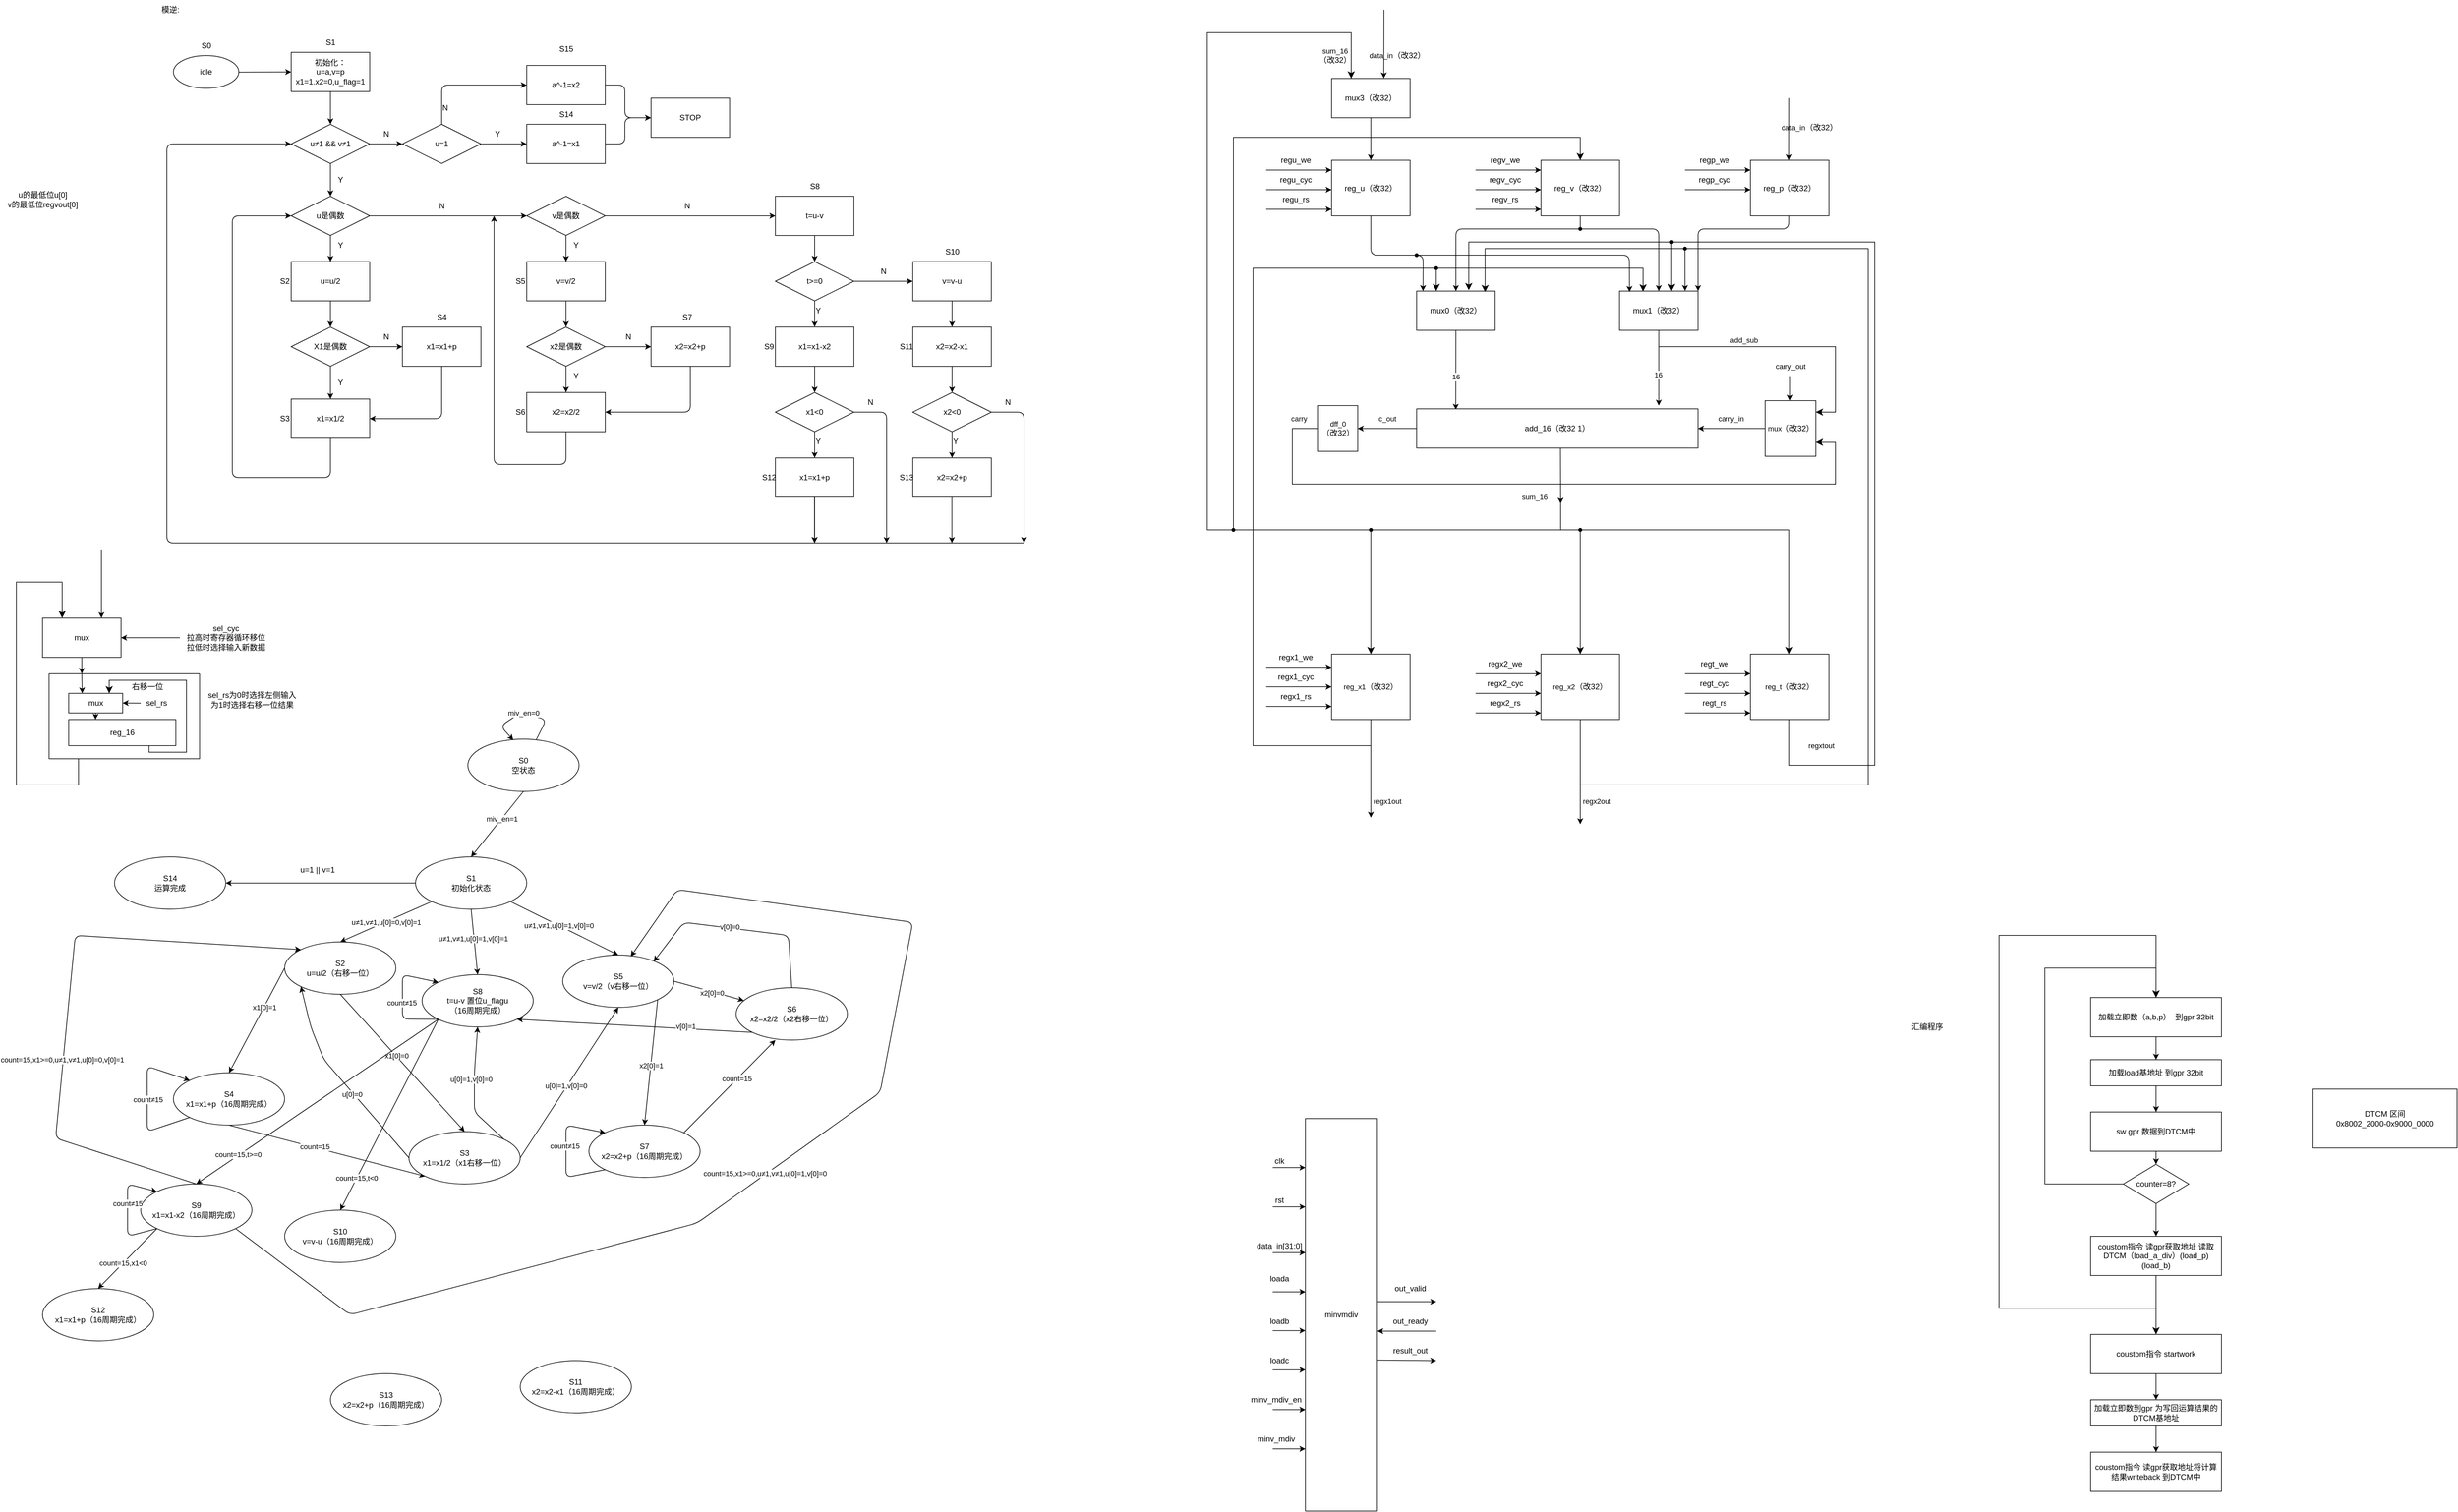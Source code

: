 <mxfile>
    <diagram id="VLeXUzMlkxY-AijOh3s4" name="第 1 页">
        <mxGraphModel dx="1735" dy="1090" grid="1" gridSize="10" guides="1" tooltips="1" connect="1" arrows="1" fold="1" page="1" pageScale="1" pageWidth="4000" pageHeight="4000" math="0" shadow="0">
            <root>
                <mxCell id="0"/>
                <mxCell id="1" parent="0"/>
                <mxCell id="9" value="" style="edgeStyle=none;html=1;" parent="1" source="3" target="8" edge="1">
                    <mxGeometry relative="1" as="geometry"/>
                </mxCell>
                <mxCell id="3" value="初始化：&lt;br&gt;u=a,v=p&lt;br&gt;x1=1.x2=0,u_flag=1" style="whiteSpace=wrap;html=1;" parent="1" vertex="1">
                    <mxGeometry x="450" y="370" width="120" height="60" as="geometry"/>
                </mxCell>
                <mxCell id="4" value="S1" style="text;html=1;align=center;verticalAlign=middle;resizable=0;points=[];autosize=1;strokeColor=none;fillColor=none;" parent="1" vertex="1">
                    <mxGeometry x="490" y="340" width="40" height="30" as="geometry"/>
                </mxCell>
                <mxCell id="7" value="" style="edgeStyle=none;html=1;" parent="1" source="5" target="3" edge="1">
                    <mxGeometry relative="1" as="geometry"/>
                </mxCell>
                <mxCell id="5" value="idle" style="ellipse;whiteSpace=wrap;html=1;" parent="1" vertex="1">
                    <mxGeometry x="270" y="375" width="100" height="50" as="geometry"/>
                </mxCell>
                <mxCell id="6" value="S0" style="text;html=1;align=center;verticalAlign=middle;resizable=0;points=[];autosize=1;strokeColor=none;fillColor=none;" parent="1" vertex="1">
                    <mxGeometry x="300" y="345" width="40" height="30" as="geometry"/>
                </mxCell>
                <mxCell id="12" value="" style="edgeStyle=none;html=1;" parent="1" source="8" target="11" edge="1">
                    <mxGeometry relative="1" as="geometry"/>
                </mxCell>
                <mxCell id="15" value="" style="edgeStyle=none;html=1;" parent="1" source="8" target="14" edge="1">
                    <mxGeometry relative="1" as="geometry"/>
                </mxCell>
                <mxCell id="8" value="u≠1 &amp;amp;&amp;amp; v≠1" style="rhombus;whiteSpace=wrap;html=1;" parent="1" vertex="1">
                    <mxGeometry x="450" y="480" width="120" height="60" as="geometry"/>
                </mxCell>
                <mxCell id="18" value="" style="edgeStyle=none;html=1;" parent="1" source="11" target="17" edge="1">
                    <mxGeometry relative="1" as="geometry"/>
                </mxCell>
                <mxCell id="45" style="edgeStyle=none;html=1;exitX=1;exitY=0.5;exitDx=0;exitDy=0;entryX=0;entryY=0.5;entryDx=0;entryDy=0;" parent="1" source="11" target="44" edge="1">
                    <mxGeometry relative="1" as="geometry"/>
                </mxCell>
                <mxCell id="11" value="u是偶数" style="rhombus;whiteSpace=wrap;html=1;" parent="1" vertex="1">
                    <mxGeometry x="450" y="590" width="120" height="60" as="geometry"/>
                </mxCell>
                <mxCell id="13" value="Y" style="text;html=1;align=center;verticalAlign=middle;resizable=0;points=[];autosize=1;strokeColor=none;fillColor=none;" parent="1" vertex="1">
                    <mxGeometry x="510" y="550" width="30" height="30" as="geometry"/>
                </mxCell>
                <mxCell id="40" value="" style="edgeStyle=none;html=1;entryX=0;entryY=0.5;entryDx=0;entryDy=0;" parent="1" source="14" target="34" edge="1">
                    <mxGeometry relative="1" as="geometry"/>
                </mxCell>
                <mxCell id="41" style="edgeStyle=none;html=1;exitX=0.5;exitY=0;exitDx=0;exitDy=0;entryX=0;entryY=0.5;entryDx=0;entryDy=0;" parent="1" source="14" target="33" edge="1">
                    <mxGeometry relative="1" as="geometry">
                        <Array as="points">
                            <mxPoint x="680" y="420"/>
                        </Array>
                    </mxGeometry>
                </mxCell>
                <mxCell id="14" value="u=1" style="rhombus;whiteSpace=wrap;html=1;" parent="1" vertex="1">
                    <mxGeometry x="620" y="480" width="120" height="60" as="geometry"/>
                </mxCell>
                <mxCell id="16" value="N" style="text;html=1;align=center;verticalAlign=middle;resizable=0;points=[];autosize=1;strokeColor=none;fillColor=none;" parent="1" vertex="1">
                    <mxGeometry x="580" y="480" width="30" height="30" as="geometry"/>
                </mxCell>
                <mxCell id="21" value="" style="edgeStyle=none;html=1;" parent="1" source="17" target="20" edge="1">
                    <mxGeometry relative="1" as="geometry"/>
                </mxCell>
                <mxCell id="17" value="u=u/2" style="whiteSpace=wrap;html=1;" parent="1" vertex="1">
                    <mxGeometry x="450" y="690" width="120" height="60" as="geometry"/>
                </mxCell>
                <mxCell id="19" value="S2" style="text;html=1;align=center;verticalAlign=middle;resizable=0;points=[];autosize=1;strokeColor=none;fillColor=none;" parent="1" vertex="1">
                    <mxGeometry x="420" y="705" width="40" height="30" as="geometry"/>
                </mxCell>
                <mxCell id="27" value="" style="edgeStyle=none;html=1;" parent="1" source="20" target="26" edge="1">
                    <mxGeometry relative="1" as="geometry"/>
                </mxCell>
                <mxCell id="20" value="X1是偶数" style="rhombus;whiteSpace=wrap;html=1;" parent="1" vertex="1">
                    <mxGeometry x="450" y="790" width="120" height="60" as="geometry"/>
                </mxCell>
                <mxCell id="22" value="" style="edgeStyle=none;html=1;" parent="1" edge="1">
                    <mxGeometry relative="1" as="geometry">
                        <mxPoint x="510" y="850" as="sourcePoint"/>
                        <mxPoint x="510" y="900" as="targetPoint"/>
                    </mxGeometry>
                </mxCell>
                <mxCell id="23" value="Y" style="text;html=1;align=center;verticalAlign=middle;resizable=0;points=[];autosize=1;strokeColor=none;fillColor=none;" parent="1" vertex="1">
                    <mxGeometry x="510" y="860" width="30" height="30" as="geometry"/>
                </mxCell>
                <mxCell id="31" style="edgeStyle=none;html=1;exitX=0.5;exitY=1;exitDx=0;exitDy=0;entryX=0;entryY=0.5;entryDx=0;entryDy=0;" parent="1" source="24" target="11" edge="1">
                    <mxGeometry relative="1" as="geometry">
                        <Array as="points">
                            <mxPoint x="510" y="1020"/>
                            <mxPoint x="360" y="1020"/>
                            <mxPoint x="360" y="620"/>
                        </Array>
                    </mxGeometry>
                </mxCell>
                <mxCell id="24" value="x1=x1/2" style="whiteSpace=wrap;html=1;" parent="1" vertex="1">
                    <mxGeometry x="450" y="900" width="120" height="60" as="geometry"/>
                </mxCell>
                <mxCell id="25" value="S4" style="text;html=1;align=center;verticalAlign=middle;resizable=0;points=[];autosize=1;strokeColor=none;fillColor=none;" parent="1" vertex="1">
                    <mxGeometry x="660" y="760" width="40" height="30" as="geometry"/>
                </mxCell>
                <mxCell id="29" style="edgeStyle=none;html=1;entryX=1;entryY=0.5;entryDx=0;entryDy=0;" parent="1" source="26" target="24" edge="1">
                    <mxGeometry relative="1" as="geometry">
                        <Array as="points">
                            <mxPoint x="680" y="930"/>
                        </Array>
                    </mxGeometry>
                </mxCell>
                <mxCell id="26" value="x1=x1+p" style="whiteSpace=wrap;html=1;" parent="1" vertex="1">
                    <mxGeometry x="620" y="790" width="120" height="60" as="geometry"/>
                </mxCell>
                <mxCell id="28" value="N" style="text;html=1;align=center;verticalAlign=middle;resizable=0;points=[];autosize=1;strokeColor=none;fillColor=none;" parent="1" vertex="1">
                    <mxGeometry x="580" y="790" width="30" height="30" as="geometry"/>
                </mxCell>
                <mxCell id="32" value="Y" style="text;html=1;align=center;verticalAlign=middle;resizable=0;points=[];autosize=1;strokeColor=none;fillColor=none;" parent="1" vertex="1">
                    <mxGeometry x="510" y="650" width="30" height="30" as="geometry"/>
                </mxCell>
                <mxCell id="36" style="edgeStyle=none;html=1;exitX=1;exitY=0.5;exitDx=0;exitDy=0;entryX=0;entryY=0.5;entryDx=0;entryDy=0;" parent="1" source="33" target="35" edge="1">
                    <mxGeometry relative="1" as="geometry">
                        <Array as="points">
                            <mxPoint x="960" y="420"/>
                            <mxPoint x="960" y="470"/>
                        </Array>
                    </mxGeometry>
                </mxCell>
                <mxCell id="33" value="a^-1=x2" style="whiteSpace=wrap;html=1;" parent="1" vertex="1">
                    <mxGeometry x="810" y="390" width="120" height="60" as="geometry"/>
                </mxCell>
                <mxCell id="37" style="edgeStyle=none;html=1;exitX=1;exitY=0.5;exitDx=0;exitDy=0;entryX=0;entryY=0.5;entryDx=0;entryDy=0;" parent="1" source="34" target="35" edge="1">
                    <mxGeometry relative="1" as="geometry">
                        <Array as="points">
                            <mxPoint x="960" y="510"/>
                            <mxPoint x="960" y="470"/>
                        </Array>
                    </mxGeometry>
                </mxCell>
                <mxCell id="34" value="a^-1=x1" style="whiteSpace=wrap;html=1;" parent="1" vertex="1">
                    <mxGeometry x="810" y="480" width="120" height="60" as="geometry"/>
                </mxCell>
                <mxCell id="35" value="STOP" style="whiteSpace=wrap;html=1;" parent="1" vertex="1">
                    <mxGeometry x="1000" y="440" width="120" height="60" as="geometry"/>
                </mxCell>
                <mxCell id="38" value="S15" style="text;html=1;align=center;verticalAlign=middle;resizable=0;points=[];autosize=1;strokeColor=none;fillColor=none;" parent="1" vertex="1">
                    <mxGeometry x="850" y="350" width="40" height="30" as="geometry"/>
                </mxCell>
                <mxCell id="39" value="S14" style="text;html=1;align=center;verticalAlign=middle;resizable=0;points=[];autosize=1;strokeColor=none;fillColor=none;" parent="1" vertex="1">
                    <mxGeometry x="850" y="450" width="40" height="30" as="geometry"/>
                </mxCell>
                <mxCell id="42" value="N" style="text;html=1;align=center;verticalAlign=middle;resizable=0;points=[];autosize=1;strokeColor=none;fillColor=none;" parent="1" vertex="1">
                    <mxGeometry x="670" y="440" width="30" height="30" as="geometry"/>
                </mxCell>
                <mxCell id="43" value="Y" style="text;html=1;align=center;verticalAlign=middle;resizable=0;points=[];autosize=1;strokeColor=none;fillColor=none;" parent="1" vertex="1">
                    <mxGeometry x="750" y="480" width="30" height="30" as="geometry"/>
                </mxCell>
                <mxCell id="48" value="" style="edgeStyle=none;html=1;" parent="1" source="44" target="47" edge="1">
                    <mxGeometry relative="1" as="geometry"/>
                </mxCell>
                <mxCell id="66" style="edgeStyle=none;html=1;entryX=0;entryY=0.5;entryDx=0;entryDy=0;" parent="1" source="44" target="65" edge="1">
                    <mxGeometry relative="1" as="geometry"/>
                </mxCell>
                <mxCell id="44" value="v是偶数" style="rhombus;whiteSpace=wrap;html=1;" parent="1" vertex="1">
                    <mxGeometry x="810" y="590" width="120" height="60" as="geometry"/>
                </mxCell>
                <mxCell id="46" value="N" style="text;html=1;align=center;verticalAlign=middle;resizable=0;points=[];autosize=1;strokeColor=none;fillColor=none;" parent="1" vertex="1">
                    <mxGeometry x="665" y="590" width="30" height="30" as="geometry"/>
                </mxCell>
                <mxCell id="50" value="" style="edgeStyle=none;html=1;" parent="1" source="47" target="49" edge="1">
                    <mxGeometry relative="1" as="geometry"/>
                </mxCell>
                <mxCell id="47" value="v=v/2" style="whiteSpace=wrap;html=1;" parent="1" vertex="1">
                    <mxGeometry x="810" y="690" width="120" height="60" as="geometry"/>
                </mxCell>
                <mxCell id="52" value="" style="edgeStyle=none;html=1;" parent="1" source="49" target="51" edge="1">
                    <mxGeometry relative="1" as="geometry"/>
                </mxCell>
                <mxCell id="54" value="" style="edgeStyle=none;html=1;" parent="1" source="49" target="53" edge="1">
                    <mxGeometry relative="1" as="geometry"/>
                </mxCell>
                <mxCell id="49" value="x2是偶数" style="rhombus;whiteSpace=wrap;html=1;" parent="1" vertex="1">
                    <mxGeometry x="810" y="790" width="120" height="60" as="geometry"/>
                </mxCell>
                <mxCell id="64" style="edgeStyle=none;html=1;exitX=0.5;exitY=1;exitDx=0;exitDy=0;" parent="1" source="51" edge="1">
                    <mxGeometry relative="1" as="geometry">
                        <mxPoint x="760" y="620" as="targetPoint"/>
                        <Array as="points">
                            <mxPoint x="870" y="1000"/>
                            <mxPoint x="760" y="1000"/>
                        </Array>
                    </mxGeometry>
                </mxCell>
                <mxCell id="51" value="x2=x2/2" style="whiteSpace=wrap;html=1;" parent="1" vertex="1">
                    <mxGeometry x="810" y="890" width="120" height="60" as="geometry"/>
                </mxCell>
                <mxCell id="55" style="edgeStyle=none;html=1;exitX=0.5;exitY=1;exitDx=0;exitDy=0;entryX=1;entryY=0.5;entryDx=0;entryDy=0;" parent="1" source="53" target="51" edge="1">
                    <mxGeometry relative="1" as="geometry">
                        <Array as="points">
                            <mxPoint x="1060" y="920"/>
                        </Array>
                    </mxGeometry>
                </mxCell>
                <mxCell id="53" value="x2=x2+p" style="whiteSpace=wrap;html=1;" parent="1" vertex="1">
                    <mxGeometry x="1000" y="790" width="120" height="60" as="geometry"/>
                </mxCell>
                <mxCell id="56" value="S5" style="text;html=1;align=center;verticalAlign=middle;resizable=0;points=[];autosize=1;strokeColor=none;fillColor=none;" parent="1" vertex="1">
                    <mxGeometry x="780" y="705" width="40" height="30" as="geometry"/>
                </mxCell>
                <mxCell id="450" value="" style="edgeStyle=none;html=1;" parent="1" source="57" target="53" edge="1">
                    <mxGeometry relative="1" as="geometry"/>
                </mxCell>
                <mxCell id="57" value="S7" style="text;html=1;align=center;verticalAlign=middle;resizable=0;points=[];autosize=1;strokeColor=none;fillColor=none;" parent="1" vertex="1">
                    <mxGeometry x="1035" y="760" width="40" height="30" as="geometry"/>
                </mxCell>
                <mxCell id="58" value="S6" style="text;html=1;align=center;verticalAlign=middle;resizable=0;points=[];autosize=1;strokeColor=none;fillColor=none;" parent="1" vertex="1">
                    <mxGeometry x="780" y="905" width="40" height="30" as="geometry"/>
                </mxCell>
                <mxCell id="60" value="N" style="text;html=1;align=center;verticalAlign=middle;resizable=0;points=[];autosize=1;strokeColor=none;fillColor=none;" parent="1" vertex="1">
                    <mxGeometry x="950" y="790" width="30" height="30" as="geometry"/>
                </mxCell>
                <mxCell id="61" value="N" style="text;html=1;align=center;verticalAlign=middle;resizable=0;points=[];autosize=1;strokeColor=none;fillColor=none;" parent="1" vertex="1">
                    <mxGeometry x="1040" y="590" width="30" height="30" as="geometry"/>
                </mxCell>
                <mxCell id="62" value="Y" style="text;html=1;align=center;verticalAlign=middle;resizable=0;points=[];autosize=1;strokeColor=none;fillColor=none;" parent="1" vertex="1">
                    <mxGeometry x="870" y="850" width="30" height="30" as="geometry"/>
                </mxCell>
                <mxCell id="63" value="Y" style="text;html=1;align=center;verticalAlign=middle;resizable=0;points=[];autosize=1;strokeColor=none;fillColor=none;" parent="1" vertex="1">
                    <mxGeometry x="870" y="650" width="30" height="30" as="geometry"/>
                </mxCell>
                <mxCell id="71" value="" style="edgeStyle=none;html=1;" parent="1" source="65" target="67" edge="1">
                    <mxGeometry relative="1" as="geometry"/>
                </mxCell>
                <mxCell id="65" value="t=u-v" style="whiteSpace=wrap;html=1;" parent="1" vertex="1">
                    <mxGeometry x="1190" y="590" width="120" height="60" as="geometry"/>
                </mxCell>
                <mxCell id="70" value="" style="edgeStyle=none;html=1;" parent="1" source="67" target="68" edge="1">
                    <mxGeometry relative="1" as="geometry"/>
                </mxCell>
                <mxCell id="72" value="" style="edgeStyle=none;html=1;" parent="1" source="67" target="69" edge="1">
                    <mxGeometry relative="1" as="geometry"/>
                </mxCell>
                <mxCell id="67" value="t&amp;gt;=0" style="rhombus;whiteSpace=wrap;html=1;" parent="1" vertex="1">
                    <mxGeometry x="1190" y="690" width="120" height="60" as="geometry"/>
                </mxCell>
                <mxCell id="77" value="" style="edgeStyle=none;html=1;" parent="1" source="68" target="75" edge="1">
                    <mxGeometry relative="1" as="geometry"/>
                </mxCell>
                <mxCell id="68" value="x1=x1-x2" style="whiteSpace=wrap;html=1;" parent="1" vertex="1">
                    <mxGeometry x="1190" y="790" width="120" height="60" as="geometry"/>
                </mxCell>
                <mxCell id="74" value="" style="edgeStyle=none;html=1;" parent="1" source="69" target="73" edge="1">
                    <mxGeometry relative="1" as="geometry"/>
                </mxCell>
                <mxCell id="69" value="v=v-u" style="whiteSpace=wrap;html=1;" parent="1" vertex="1">
                    <mxGeometry x="1400" y="690" width="120" height="60" as="geometry"/>
                </mxCell>
                <mxCell id="78" value="" style="edgeStyle=none;html=1;" parent="1" source="73" target="76" edge="1">
                    <mxGeometry relative="1" as="geometry"/>
                </mxCell>
                <mxCell id="73" value="x2=x2-x1" style="whiteSpace=wrap;html=1;" parent="1" vertex="1">
                    <mxGeometry x="1400" y="790" width="120" height="60" as="geometry"/>
                </mxCell>
                <mxCell id="88" value="" style="edgeStyle=none;html=1;" parent="1" source="75" target="83" edge="1">
                    <mxGeometry relative="1" as="geometry"/>
                </mxCell>
                <mxCell id="95" style="edgeStyle=none;html=1;exitX=1;exitY=0.5;exitDx=0;exitDy=0;" parent="1" source="75" edge="1">
                    <mxGeometry relative="1" as="geometry">
                        <mxPoint x="1360" y="1120" as="targetPoint"/>
                        <Array as="points">
                            <mxPoint x="1360" y="920"/>
                        </Array>
                    </mxGeometry>
                </mxCell>
                <mxCell id="75" value="x1&amp;lt;0" style="rhombus;whiteSpace=wrap;html=1;" parent="1" vertex="1">
                    <mxGeometry x="1190" y="890" width="120" height="60" as="geometry"/>
                </mxCell>
                <mxCell id="89" value="" style="edgeStyle=none;html=1;" parent="1" source="76" target="87" edge="1">
                    <mxGeometry relative="1" as="geometry"/>
                </mxCell>
                <mxCell id="76" value="x2&amp;lt;0" style="rhombus;whiteSpace=wrap;html=1;" parent="1" vertex="1">
                    <mxGeometry x="1400" y="890" width="120" height="60" as="geometry"/>
                </mxCell>
                <mxCell id="79" value="Y" style="text;html=1;align=center;verticalAlign=middle;resizable=0;points=[];autosize=1;strokeColor=none;fillColor=none;" parent="1" vertex="1">
                    <mxGeometry x="1240" y="750" width="30" height="30" as="geometry"/>
                </mxCell>
                <mxCell id="80" value="Y" style="text;html=1;align=center;verticalAlign=middle;resizable=0;points=[];autosize=1;strokeColor=none;fillColor=none;" parent="1" vertex="1">
                    <mxGeometry x="1240" y="950" width="30" height="30" as="geometry"/>
                </mxCell>
                <mxCell id="82" value="Y" style="text;html=1;align=center;verticalAlign=middle;resizable=0;points=[];autosize=1;strokeColor=none;fillColor=none;" parent="1" vertex="1">
                    <mxGeometry x="1450" y="950" width="30" height="30" as="geometry"/>
                </mxCell>
                <mxCell id="83" value="x1=x1+p" style="whiteSpace=wrap;html=1;" parent="1" vertex="1">
                    <mxGeometry x="1190" y="990" width="120" height="60" as="geometry"/>
                </mxCell>
                <mxCell id="87" value="x2=x2+p" style="whiteSpace=wrap;html=1;" parent="1" vertex="1">
                    <mxGeometry x="1400" y="990" width="120" height="60" as="geometry"/>
                </mxCell>
                <mxCell id="90" value="S9" style="text;html=1;align=center;verticalAlign=middle;resizable=0;points=[];autosize=1;strokeColor=none;fillColor=none;" parent="1" vertex="1">
                    <mxGeometry x="1160" y="805" width="40" height="30" as="geometry"/>
                </mxCell>
                <mxCell id="91" value="S11" style="text;html=1;align=center;verticalAlign=middle;resizable=0;points=[];autosize=1;strokeColor=none;fillColor=none;" parent="1" vertex="1">
                    <mxGeometry x="1370" y="805" width="40" height="30" as="geometry"/>
                </mxCell>
                <mxCell id="92" value="S10" style="text;html=1;align=center;verticalAlign=middle;resizable=0;points=[];autosize=1;strokeColor=none;fillColor=none;" parent="1" vertex="1">
                    <mxGeometry x="1440" y="660" width="40" height="30" as="geometry"/>
                </mxCell>
                <mxCell id="93" value="S12" style="text;html=1;align=center;verticalAlign=middle;resizable=0;points=[];autosize=1;strokeColor=none;fillColor=none;" parent="1" vertex="1">
                    <mxGeometry x="1160" y="1005" width="40" height="30" as="geometry"/>
                </mxCell>
                <mxCell id="94" value="S13" style="text;html=1;align=center;verticalAlign=middle;resizable=0;points=[];autosize=1;strokeColor=none;fillColor=none;" parent="1" vertex="1">
                    <mxGeometry x="1370" y="1005" width="40" height="30" as="geometry"/>
                </mxCell>
                <mxCell id="96" value="N" style="text;html=1;align=center;verticalAlign=middle;resizable=0;points=[];autosize=1;strokeColor=none;fillColor=none;" parent="1" vertex="1">
                    <mxGeometry x="1320" y="890" width="30" height="30" as="geometry"/>
                </mxCell>
                <mxCell id="97" style="edgeStyle=none;html=1;exitX=1;exitY=0.5;exitDx=0;exitDy=0;" parent="1" edge="1">
                    <mxGeometry relative="1" as="geometry">
                        <mxPoint x="1570" y="1120.0" as="targetPoint"/>
                        <mxPoint x="1520" y="920.0" as="sourcePoint"/>
                        <Array as="points">
                            <mxPoint x="1570" y="920"/>
                        </Array>
                    </mxGeometry>
                </mxCell>
                <mxCell id="98" value="N" style="text;html=1;align=center;verticalAlign=middle;resizable=0;points=[];autosize=1;strokeColor=none;fillColor=none;" parent="1" vertex="1">
                    <mxGeometry x="1530" y="890" width="30" height="30" as="geometry"/>
                </mxCell>
                <mxCell id="99" value="N" style="text;html=1;align=center;verticalAlign=middle;resizable=0;points=[];autosize=1;strokeColor=none;fillColor=none;" parent="1" vertex="1">
                    <mxGeometry x="1340" y="690" width="30" height="30" as="geometry"/>
                </mxCell>
                <mxCell id="100" value="S8" style="text;html=1;align=center;verticalAlign=middle;resizable=0;points=[];autosize=1;strokeColor=none;fillColor=none;" parent="1" vertex="1">
                    <mxGeometry x="1230" y="560" width="40" height="30" as="geometry"/>
                </mxCell>
                <mxCell id="101" value="" style="endArrow=classic;html=1;entryX=0;entryY=0.5;entryDx=0;entryDy=0;" parent="1" target="8" edge="1">
                    <mxGeometry width="50" height="50" relative="1" as="geometry">
                        <mxPoint x="1570" y="1120" as="sourcePoint"/>
                        <mxPoint x="300" y="740" as="targetPoint"/>
                        <Array as="points">
                            <mxPoint x="260" y="1120"/>
                            <mxPoint x="260" y="810"/>
                            <mxPoint x="260" y="510"/>
                        </Array>
                    </mxGeometry>
                </mxCell>
                <mxCell id="102" value="" style="endArrow=classic;html=1;exitX=0.5;exitY=1;exitDx=0;exitDy=0;" parent="1" source="83" edge="1">
                    <mxGeometry width="50" height="50" relative="1" as="geometry">
                        <mxPoint x="1050" y="1110" as="sourcePoint"/>
                        <mxPoint x="1250" y="1120" as="targetPoint"/>
                    </mxGeometry>
                </mxCell>
                <mxCell id="103" value="" style="endArrow=classic;html=1;exitX=0.5;exitY=1;exitDx=0;exitDy=0;" parent="1" edge="1">
                    <mxGeometry width="50" height="50" relative="1" as="geometry">
                        <mxPoint x="1249.76" y="1050" as="sourcePoint"/>
                        <mxPoint x="1249.76" y="1120" as="targetPoint"/>
                    </mxGeometry>
                </mxCell>
                <mxCell id="104" value="" style="endArrow=classic;html=1;exitX=0.5;exitY=1;exitDx=0;exitDy=0;" parent="1" edge="1">
                    <mxGeometry width="50" height="50" relative="1" as="geometry">
                        <mxPoint x="1459.76" y="1050" as="sourcePoint"/>
                        <mxPoint x="1459.76" y="1120" as="targetPoint"/>
                    </mxGeometry>
                </mxCell>
                <mxCell id="105" value="S3" style="text;html=1;align=center;verticalAlign=middle;resizable=0;points=[];autosize=1;strokeColor=none;fillColor=none;" parent="1" vertex="1">
                    <mxGeometry x="420" y="915" width="40" height="30" as="geometry"/>
                </mxCell>
                <mxCell id="107" value="模逆:" style="text;html=1;align=center;verticalAlign=middle;resizable=0;points=[];autosize=1;strokeColor=none;fillColor=none;" parent="1" vertex="1">
                    <mxGeometry x="240" y="290" width="50" height="30" as="geometry"/>
                </mxCell>
                <mxCell id="137" style="edgeStyle=none;html=1;exitX=0.5;exitY=1;exitDx=0;exitDy=0;entryX=0.081;entryY=0;entryDx=0;entryDy=0;entryPerimeter=0;" parent="1" source="108" target="130" edge="1">
                    <mxGeometry relative="1" as="geometry">
                        <Array as="points">
                            <mxPoint x="2100" y="680"/>
                            <mxPoint x="2180" y="680"/>
                        </Array>
                    </mxGeometry>
                </mxCell>
                <mxCell id="108" value="reg_u（改32）" style="whiteSpace=wrap;html=1;" parent="1" vertex="1">
                    <mxGeometry x="2040" y="535" width="120" height="85" as="geometry"/>
                </mxCell>
                <mxCell id="139" style="edgeStyle=none;shape=connector;rounded=1;html=1;exitDx=0;exitDy=0;labelBackgroundColor=default;strokeColor=default;fontFamily=Helvetica;fontSize=11;fontColor=default;endArrow=classic;entryX=0.5;entryY=0;entryDx=0;entryDy=0;startArrow=none;" parent="1" source="184" target="130" edge="1">
                    <mxGeometry relative="1" as="geometry">
                        <mxPoint x="2260" y="720" as="targetPoint"/>
                        <Array as="points">
                            <mxPoint x="2230" y="640"/>
                        </Array>
                    </mxGeometry>
                </mxCell>
                <mxCell id="109" value="reg_v（改32）" style="whiteSpace=wrap;html=1;" parent="1" vertex="1">
                    <mxGeometry x="2360" y="535" width="120" height="85" as="geometry"/>
                </mxCell>
                <mxCell id="141" style="edgeStyle=none;shape=connector;rounded=1;html=1;exitX=0.5;exitY=1;exitDx=0;exitDy=0;entryX=1;entryY=0;entryDx=0;entryDy=0;labelBackgroundColor=default;strokeColor=default;fontFamily=Helvetica;fontSize=11;fontColor=default;endArrow=classic;" parent="1" source="110" target="131" edge="1">
                    <mxGeometry relative="1" as="geometry">
                        <Array as="points">
                            <mxPoint x="2740" y="640"/>
                            <mxPoint x="2600" y="640"/>
                        </Array>
                    </mxGeometry>
                </mxCell>
                <mxCell id="110" value="reg_p（改32）" style="whiteSpace=wrap;html=1;" parent="1" vertex="1">
                    <mxGeometry x="2680" y="535" width="120" height="85" as="geometry"/>
                </mxCell>
                <mxCell id="111" value="" style="edgeStyle=none;orthogonalLoop=1;jettySize=auto;html=1;" parent="1" edge="1">
                    <mxGeometry width="100" relative="1" as="geometry">
                        <mxPoint x="1940" y="550" as="sourcePoint"/>
                        <mxPoint x="2040" y="550" as="targetPoint"/>
                        <Array as="points"/>
                    </mxGeometry>
                </mxCell>
                <mxCell id="112" value="" style="edgeStyle=none;orthogonalLoop=1;jettySize=auto;html=1;" parent="1" edge="1">
                    <mxGeometry width="100" relative="1" as="geometry">
                        <mxPoint x="1940.0" y="580" as="sourcePoint"/>
                        <mxPoint x="2040.0" y="580" as="targetPoint"/>
                        <Array as="points"/>
                    </mxGeometry>
                </mxCell>
                <mxCell id="113" value="" style="edgeStyle=none;orthogonalLoop=1;jettySize=auto;html=1;" parent="1" edge="1">
                    <mxGeometry width="100" relative="1" as="geometry">
                        <mxPoint x="1940.0" y="610" as="sourcePoint"/>
                        <mxPoint x="2040.0" y="610" as="targetPoint"/>
                        <Array as="points"/>
                    </mxGeometry>
                </mxCell>
                <mxCell id="114" value="regu_we" style="text;html=1;align=center;verticalAlign=middle;resizable=0;points=[];autosize=1;strokeColor=none;fillColor=none;" parent="1" vertex="1">
                    <mxGeometry x="1950" y="520" width="70" height="30" as="geometry"/>
                </mxCell>
                <mxCell id="115" value="regu_cyc" style="text;html=1;align=center;verticalAlign=middle;resizable=0;points=[];autosize=1;strokeColor=none;fillColor=none;" parent="1" vertex="1">
                    <mxGeometry x="1950" y="550" width="70" height="30" as="geometry"/>
                </mxCell>
                <mxCell id="116" value="regu_rs" style="text;html=1;align=center;verticalAlign=middle;resizable=0;points=[];autosize=1;strokeColor=none;fillColor=none;" parent="1" vertex="1">
                    <mxGeometry x="1955" y="580" width="60" height="30" as="geometry"/>
                </mxCell>
                <mxCell id="117" value="" style="edgeStyle=none;orthogonalLoop=1;jettySize=auto;html=1;" parent="1" edge="1">
                    <mxGeometry width="100" relative="1" as="geometry">
                        <mxPoint x="2260" y="550" as="sourcePoint"/>
                        <mxPoint x="2360" y="550" as="targetPoint"/>
                        <Array as="points"/>
                    </mxGeometry>
                </mxCell>
                <mxCell id="118" value="" style="edgeStyle=none;orthogonalLoop=1;jettySize=auto;html=1;" parent="1" edge="1">
                    <mxGeometry width="100" relative="1" as="geometry">
                        <mxPoint x="2260.0" y="580" as="sourcePoint"/>
                        <mxPoint x="2360.0" y="580" as="targetPoint"/>
                        <Array as="points"/>
                    </mxGeometry>
                </mxCell>
                <mxCell id="119" value="" style="edgeStyle=none;orthogonalLoop=1;jettySize=auto;html=1;" parent="1" edge="1">
                    <mxGeometry width="100" relative="1" as="geometry">
                        <mxPoint x="2260.0" y="610" as="sourcePoint"/>
                        <mxPoint x="2360.0" y="610" as="targetPoint"/>
                        <Array as="points"/>
                    </mxGeometry>
                </mxCell>
                <mxCell id="120" value="regv_we" style="text;html=1;align=center;verticalAlign=middle;resizable=0;points=[];autosize=1;strokeColor=none;fillColor=none;" parent="1" vertex="1">
                    <mxGeometry x="2270" y="520" width="70" height="30" as="geometry"/>
                </mxCell>
                <mxCell id="121" value="regv_cyc" style="text;html=1;align=center;verticalAlign=middle;resizable=0;points=[];autosize=1;strokeColor=none;fillColor=none;" parent="1" vertex="1">
                    <mxGeometry x="2270" y="550" width="70" height="30" as="geometry"/>
                </mxCell>
                <mxCell id="122" value="regv_rs" style="text;html=1;align=center;verticalAlign=middle;resizable=0;points=[];autosize=1;strokeColor=none;fillColor=none;" parent="1" vertex="1">
                    <mxGeometry x="2275" y="580" width="60" height="30" as="geometry"/>
                </mxCell>
                <mxCell id="123" value="" style="edgeStyle=none;orthogonalLoop=1;jettySize=auto;html=1;" parent="1" edge="1">
                    <mxGeometry width="100" relative="1" as="geometry">
                        <mxPoint x="2580" y="550" as="sourcePoint"/>
                        <mxPoint x="2680" y="550" as="targetPoint"/>
                        <Array as="points"/>
                    </mxGeometry>
                </mxCell>
                <mxCell id="124" value="" style="edgeStyle=none;orthogonalLoop=1;jettySize=auto;html=1;" parent="1" edge="1">
                    <mxGeometry width="100" relative="1" as="geometry">
                        <mxPoint x="2580.0" y="580" as="sourcePoint"/>
                        <mxPoint x="2680.0" y="580" as="targetPoint"/>
                        <Array as="points"/>
                    </mxGeometry>
                </mxCell>
                <mxCell id="126" value="regp_we" style="text;html=1;align=center;verticalAlign=middle;resizable=0;points=[];autosize=1;strokeColor=none;fillColor=none;" parent="1" vertex="1">
                    <mxGeometry x="2590" y="520" width="70" height="30" as="geometry"/>
                </mxCell>
                <mxCell id="127" value="regp_cyc" style="text;html=1;align=center;verticalAlign=middle;resizable=0;points=[];autosize=1;strokeColor=none;fillColor=none;" parent="1" vertex="1">
                    <mxGeometry x="2590" y="550" width="70" height="30" as="geometry"/>
                </mxCell>
                <mxCell id="163" value="" style="edgeStyle=none;shape=connector;rounded=1;html=1;labelBackgroundColor=default;strokeColor=default;fontFamily=Helvetica;fontSize=11;fontColor=default;endArrow=classic;" parent="1" source="129" target="108" edge="1">
                    <mxGeometry relative="1" as="geometry"/>
                </mxCell>
                <mxCell id="129" value="mux3（改32）" style="whiteSpace=wrap;html=1;" parent="1" vertex="1">
                    <mxGeometry x="2040" y="410" width="120" height="60" as="geometry"/>
                </mxCell>
                <mxCell id="133" style="edgeStyle=none;html=1;exitX=0.5;exitY=1;exitDx=0;exitDy=0;entryX=0.139;entryY=0.022;entryDx=0;entryDy=0;entryPerimeter=0;" parent="1" source="130" target="132" edge="1">
                    <mxGeometry relative="1" as="geometry"/>
                </mxCell>
                <mxCell id="135" value="16" style="edgeLabel;html=1;align=center;verticalAlign=middle;resizable=0;points=[];" parent="133" vertex="1" connectable="0">
                    <mxGeometry x="-0.152" relative="1" as="geometry">
                        <mxPoint y="19" as="offset"/>
                    </mxGeometry>
                </mxCell>
                <mxCell id="130" value="mux0（改32）" style="whiteSpace=wrap;html=1;" parent="1" vertex="1">
                    <mxGeometry x="2170" y="735" width="120" height="60" as="geometry"/>
                </mxCell>
                <mxCell id="134" style="edgeStyle=none;html=1;exitX=0.5;exitY=1;exitDx=0;exitDy=0;" parent="1" source="131" edge="1">
                    <mxGeometry relative="1" as="geometry">
                        <mxPoint x="2540" y="910" as="targetPoint"/>
                    </mxGeometry>
                </mxCell>
                <mxCell id="136" value="16" style="edgeLabel;html=1;align=center;verticalAlign=middle;resizable=0;points=[];" parent="134" vertex="1" connectable="0">
                    <mxGeometry x="-0.146" y="-2" relative="1" as="geometry">
                        <mxPoint x="1" y="19" as="offset"/>
                    </mxGeometry>
                </mxCell>
                <mxCell id="131" value="mux1（改32）" style="whiteSpace=wrap;html=1;" parent="1" vertex="1">
                    <mxGeometry x="2480" y="735" width="120" height="60" as="geometry"/>
                </mxCell>
                <mxCell id="143" value="" style="edgeStyle=none;shape=connector;rounded=1;html=1;labelBackgroundColor=default;strokeColor=default;fontFamily=Helvetica;fontSize=11;fontColor=default;endArrow=classic;" parent="1" source="132" target="142" edge="1">
                    <mxGeometry relative="1" as="geometry"/>
                </mxCell>
                <mxCell id="157" style="edgeStyle=none;shape=connector;rounded=1;html=1;exitDx=0;exitDy=0;labelBackgroundColor=default;strokeColor=default;fontFamily=Helvetica;fontSize=11;fontColor=default;endArrow=classic;startArrow=none;" parent="1" edge="1">
                    <mxGeometry relative="1" as="geometry">
                        <mxPoint x="2390" y="1060" as="targetPoint"/>
                        <mxPoint x="2390" y="1055" as="sourcePoint"/>
                    </mxGeometry>
                </mxCell>
                <mxCell id="132" value="add_16（改32 1）" style="whiteSpace=wrap;html=1;" parent="1" vertex="1">
                    <mxGeometry x="2170" y="915" width="430" height="60" as="geometry"/>
                </mxCell>
                <mxCell id="138" value="" style="edgeStyle=none;orthogonalLoop=1;jettySize=auto;html=1;entryX=0.127;entryY=0.022;entryDx=0;entryDy=0;entryPerimeter=0;" parent="1" target="131" edge="1">
                    <mxGeometry width="100" relative="1" as="geometry">
                        <mxPoint x="2170" y="680" as="sourcePoint"/>
                        <mxPoint x="2310" y="679.2" as="targetPoint"/>
                        <Array as="points">
                            <mxPoint x="2495" y="680"/>
                        </Array>
                    </mxGeometry>
                </mxCell>
                <mxCell id="140" value="" style="edgeStyle=none;orthogonalLoop=1;jettySize=auto;html=1;entryX=0.5;entryY=0;entryDx=0;entryDy=0;startArrow=none;" parent="1" source="184" target="131" edge="1">
                    <mxGeometry width="100" relative="1" as="geometry">
                        <mxPoint x="2410" y="640" as="sourcePoint"/>
                        <mxPoint x="2590" y="735" as="targetPoint"/>
                        <Array as="points">
                            <mxPoint x="2540" y="640"/>
                        </Array>
                    </mxGeometry>
                </mxCell>
                <mxCell id="142" value="dff_0&lt;br&gt;&lt;span style=&quot;font-size: 12px;&quot;&gt;（改32）&lt;/span&gt;" style="whiteSpace=wrap;html=1;fontFamily=Helvetica;fontSize=11;fontColor=default;" parent="1" vertex="1">
                    <mxGeometry x="2020" y="910" width="60" height="70" as="geometry"/>
                </mxCell>
                <mxCell id="144" value="c_out" style="text;html=1;align=center;verticalAlign=middle;resizable=0;points=[];autosize=1;strokeColor=none;fillColor=none;fontSize=11;fontFamily=Helvetica;fontColor=default;" parent="1" vertex="1">
                    <mxGeometry x="2100" y="915" width="50" height="30" as="geometry"/>
                </mxCell>
                <mxCell id="148" style="edgeStyle=none;shape=connector;rounded=1;html=1;exitX=0;exitY=0.5;exitDx=0;exitDy=0;entryX=1;entryY=0.5;entryDx=0;entryDy=0;labelBackgroundColor=default;strokeColor=default;fontFamily=Helvetica;fontSize=11;fontColor=default;endArrow=classic;" parent="1" source="145" target="132" edge="1">
                    <mxGeometry relative="1" as="geometry"/>
                </mxCell>
                <mxCell id="145" value="mux&lt;span style=&quot;font-size: 12px;&quot;&gt;（改32）&lt;/span&gt;" style="whiteSpace=wrap;html=1;fontFamily=Helvetica;fontSize=11;fontColor=default;" parent="1" vertex="1">
                    <mxGeometry x="2702.5" y="902.5" width="77.5" height="85" as="geometry"/>
                </mxCell>
                <mxCell id="146" value="" style="edgeStyle=none;orthogonalLoop=1;jettySize=auto;html=1;rounded=1;labelBackgroundColor=default;strokeColor=default;fontFamily=Helvetica;fontSize=11;fontColor=default;endArrow=classic;shape=connector;entryX=0.5;entryY=0;entryDx=0;entryDy=0;" parent="1" source="147" target="145" edge="1">
                    <mxGeometry width="100" relative="1" as="geometry">
                        <mxPoint x="2723" y="860" as="sourcePoint"/>
                        <mxPoint x="2770" y="850" as="targetPoint"/>
                        <Array as="points"/>
                    </mxGeometry>
                </mxCell>
                <mxCell id="147" value="carry_out" style="text;html=1;align=center;verticalAlign=middle;resizable=0;points=[];autosize=1;strokeColor=none;fillColor=none;fontSize=11;fontFamily=Helvetica;fontColor=default;" parent="1" vertex="1">
                    <mxGeometry x="2706.25" y="835" width="70" height="30" as="geometry"/>
                </mxCell>
                <mxCell id="149" value="carry_in" style="text;html=1;align=center;verticalAlign=middle;resizable=0;points=[];autosize=1;strokeColor=none;fillColor=none;fontSize=11;fontFamily=Helvetica;fontColor=default;" parent="1" vertex="1">
                    <mxGeometry x="2620" y="915" width="60" height="30" as="geometry"/>
                </mxCell>
                <mxCell id="150" value="" style="edgeStyle=segmentEdgeStyle;endArrow=classic;html=1;curved=0;rounded=0;endSize=8;startSize=8;sourcePerimeterSpacing=0;targetPerimeterSpacing=0;labelBackgroundColor=default;strokeColor=default;fontFamily=Helvetica;fontSize=11;fontColor=default;shape=connector;" parent="1" edge="1">
                    <mxGeometry width="100" relative="1" as="geometry">
                        <mxPoint x="2540" y="820" as="sourcePoint"/>
                        <mxPoint x="2780" y="920" as="targetPoint"/>
                        <Array as="points">
                            <mxPoint x="2810" y="820"/>
                            <mxPoint x="2810" y="920"/>
                        </Array>
                    </mxGeometry>
                </mxCell>
                <mxCell id="151" value="add_sub" style="text;html=1;align=center;verticalAlign=middle;resizable=0;points=[];autosize=1;strokeColor=none;fillColor=none;fontSize=11;fontFamily=Helvetica;fontColor=default;" parent="1" vertex="1">
                    <mxGeometry x="2635" y="795" width="70" height="30" as="geometry"/>
                </mxCell>
                <mxCell id="152" value="" style="edgeStyle=segmentEdgeStyle;endArrow=classic;html=1;curved=0;rounded=0;endSize=8;startSize=8;sourcePerimeterSpacing=0;targetPerimeterSpacing=0;labelBackgroundColor=default;strokeColor=default;fontFamily=Helvetica;fontSize=11;fontColor=default;shape=connector;exitX=0;exitY=0.5;exitDx=0;exitDy=0;entryX=1;entryY=0.75;entryDx=0;entryDy=0;" parent="1" source="142" target="145" edge="1">
                    <mxGeometry width="100" relative="1" as="geometry">
                        <mxPoint x="1930" y="930" as="sourcePoint"/>
                        <mxPoint x="2030" y="970" as="targetPoint"/>
                        <Array as="points">
                            <mxPoint x="1980" y="945"/>
                            <mxPoint x="1980" y="1030"/>
                            <mxPoint x="2810" y="1030"/>
                            <mxPoint x="2810" y="966"/>
                        </Array>
                    </mxGeometry>
                </mxCell>
                <mxCell id="153" value="carry" style="text;html=1;align=center;verticalAlign=middle;resizable=0;points=[];autosize=1;strokeColor=none;fillColor=none;fontSize=11;fontFamily=Helvetica;fontColor=default;" parent="1" vertex="1">
                    <mxGeometry x="1965" y="915" width="50" height="30" as="geometry"/>
                </mxCell>
                <mxCell id="155" value="sum_16" style="text;html=1;align=center;verticalAlign=middle;resizable=0;points=[];autosize=1;strokeColor=none;fillColor=none;fontSize=11;fontFamily=Helvetica;fontColor=default;" parent="1" vertex="1">
                    <mxGeometry x="2320" y="1035" width="60" height="30" as="geometry"/>
                </mxCell>
                <mxCell id="156" value="" style="edgeStyle=segmentEdgeStyle;endArrow=classic;html=1;curved=0;rounded=0;endSize=8;startSize=8;targetPerimeterSpacing=0;labelBackgroundColor=default;strokeColor=default;fontFamily=Helvetica;fontSize=11;fontColor=default;shape=connector;entryX=0.25;entryY=0;entryDx=0;entryDy=0;startArrow=none;" parent="1" source="178" target="129" edge="1">
                    <mxGeometry width="100" relative="1" as="geometry">
                        <mxPoint x="2390" y="1050" as="sourcePoint"/>
                        <mxPoint x="2100" y="460" as="targetPoint"/>
                        <Array as="points">
                            <mxPoint x="1850" y="1100"/>
                            <mxPoint x="1850" y="340"/>
                            <mxPoint x="2070" y="340"/>
                        </Array>
                    </mxGeometry>
                </mxCell>
                <mxCell id="158" value="sum_16&lt;br&gt;&lt;span style=&quot;font-size: 12px;&quot;&gt;（改32）&lt;/span&gt;" style="text;html=1;align=center;verticalAlign=middle;resizable=0;points=[];autosize=1;strokeColor=none;fillColor=none;fontSize=11;fontFamily=Helvetica;fontColor=default;" parent="1" vertex="1">
                    <mxGeometry x="2010" y="355" width="70" height="40" as="geometry"/>
                </mxCell>
                <mxCell id="159" value="" style="edgeStyle=none;orthogonalLoop=1;jettySize=auto;html=1;rounded=1;labelBackgroundColor=default;strokeColor=default;fontFamily=Helvetica;fontSize=11;fontColor=default;endArrow=classic;shape=connector;entryX=0.665;entryY=-0.004;entryDx=0;entryDy=0;entryPerimeter=0;" parent="1" target="129" edge="1">
                    <mxGeometry width="100" relative="1" as="geometry">
                        <mxPoint x="2120" y="305" as="sourcePoint"/>
                        <mxPoint x="2180" y="245" as="targetPoint"/>
                        <Array as="points"/>
                    </mxGeometry>
                </mxCell>
                <mxCell id="160" value="data_in&lt;span style=&quot;font-size: 12px;&quot;&gt;（改32）&lt;/span&gt;" style="text;html=1;align=center;verticalAlign=middle;resizable=0;points=[];autosize=1;strokeColor=none;fillColor=none;fontSize=11;fontFamily=Helvetica;fontColor=default;" parent="1" vertex="1">
                    <mxGeometry x="2085" y="360" width="110" height="30" as="geometry"/>
                </mxCell>
                <mxCell id="161" value="" style="edgeStyle=none;orthogonalLoop=1;jettySize=auto;html=1;rounded=1;labelBackgroundColor=default;strokeColor=default;fontFamily=Helvetica;fontSize=11;fontColor=default;endArrow=classic;shape=connector;entryX=0.665;entryY=-0.004;entryDx=0;entryDy=0;entryPerimeter=0;" parent="1" edge="1">
                    <mxGeometry width="100" relative="1" as="geometry">
                        <mxPoint x="2740" y="440" as="sourcePoint"/>
                        <mxPoint x="2739.8" y="535" as="targetPoint"/>
                        <Array as="points"/>
                    </mxGeometry>
                </mxCell>
                <mxCell id="162" value="data_in&lt;span style=&quot;font-size: 12px;&quot;&gt;（改32）&lt;/span&gt;" style="text;html=1;align=center;verticalAlign=middle;resizable=0;points=[];autosize=1;strokeColor=none;fillColor=none;fontSize=11;fontFamily=Helvetica;fontColor=default;" parent="1" vertex="1">
                    <mxGeometry x="2715" y="470.24" width="110" height="30" as="geometry"/>
                </mxCell>
                <mxCell id="188" style="edgeStyle=none;shape=connector;rounded=1;html=1;exitX=0.5;exitY=1;exitDx=0;exitDy=0;labelBackgroundColor=default;strokeColor=default;fontFamily=Helvetica;fontSize=11;fontColor=default;endArrow=classic;" parent="1" source="164" edge="1">
                    <mxGeometry relative="1" as="geometry">
                        <mxPoint x="2100" y="1540" as="targetPoint"/>
                    </mxGeometry>
                </mxCell>
                <mxCell id="164" value="reg_x1&lt;span style=&quot;font-size: 12px;&quot;&gt;（改32）&lt;/span&gt;" style="whiteSpace=wrap;html=1;fontFamily=Helvetica;fontSize=11;fontColor=default;" parent="1" vertex="1">
                    <mxGeometry x="2040" y="1290" width="120" height="100" as="geometry"/>
                </mxCell>
                <mxCell id="190" style="edgeStyle=none;shape=connector;rounded=1;html=1;exitX=0.5;exitY=1;exitDx=0;exitDy=0;labelBackgroundColor=default;strokeColor=default;fontFamily=Helvetica;fontSize=11;fontColor=default;endArrow=classic;" parent="1" source="165" edge="1">
                    <mxGeometry relative="1" as="geometry">
                        <mxPoint x="2420" y="1550" as="targetPoint"/>
                    </mxGeometry>
                </mxCell>
                <mxCell id="165" value="reg_x2&lt;span style=&quot;font-size: 12px;&quot;&gt;（改32）&lt;/span&gt;" style="whiteSpace=wrap;html=1;fontFamily=Helvetica;fontSize=11;fontColor=default;" parent="1" vertex="1">
                    <mxGeometry x="2360" y="1290" width="120" height="100" as="geometry"/>
                </mxCell>
                <mxCell id="166" value="reg_t&lt;span style=&quot;font-size: 12px;&quot;&gt;（改32）&lt;/span&gt;" style="whiteSpace=wrap;html=1;fontFamily=Helvetica;fontSize=11;fontColor=default;" parent="1" vertex="1">
                    <mxGeometry x="2680" y="1290" width="120" height="100" as="geometry"/>
                </mxCell>
                <mxCell id="167" value="" style="edgeStyle=segmentEdgeStyle;endArrow=classic;html=1;curved=0;rounded=0;endSize=8;startSize=8;sourcePerimeterSpacing=0;targetPerimeterSpacing=0;labelBackgroundColor=default;strokeColor=default;fontFamily=Helvetica;fontSize=11;fontColor=default;shape=connector;entryX=0.5;entryY=0;entryDx=0;entryDy=0;" parent="1" target="165" edge="1">
                    <mxGeometry width="100" relative="1" as="geometry">
                        <mxPoint x="2390" y="1100" as="sourcePoint"/>
                        <mxPoint x="2450" y="1160" as="targetPoint"/>
                        <Array as="points">
                            <mxPoint x="2420" y="1100"/>
                        </Array>
                    </mxGeometry>
                </mxCell>
                <mxCell id="168" value="" style="edgeStyle=segmentEdgeStyle;endArrow=classic;html=1;curved=0;rounded=0;endSize=8;startSize=8;sourcePerimeterSpacing=0;targetPerimeterSpacing=0;labelBackgroundColor=default;strokeColor=default;fontFamily=Helvetica;fontSize=11;fontColor=default;shape=connector;entryX=0.5;entryY=0;entryDx=0;entryDy=0;" parent="1" target="166" edge="1">
                    <mxGeometry width="100" relative="1" as="geometry">
                        <mxPoint x="2420" y="1100" as="sourcePoint"/>
                        <mxPoint x="2520" y="1130" as="targetPoint"/>
                        <Array as="points">
                            <mxPoint x="2740" y="1100"/>
                        </Array>
                    </mxGeometry>
                </mxCell>
                <mxCell id="169" value="" style="edgeStyle=segmentEdgeStyle;endArrow=classic;html=1;curved=0;rounded=0;endSize=8;startSize=8;sourcePerimeterSpacing=0;targetPerimeterSpacing=0;labelBackgroundColor=default;strokeColor=default;fontFamily=Helvetica;fontSize=11;fontColor=default;shape=connector;entryX=0.5;entryY=0;entryDx=0;entryDy=0;" parent="1" target="164" edge="1">
                    <mxGeometry width="100" relative="1" as="geometry">
                        <mxPoint x="2100" y="1100" as="sourcePoint"/>
                        <mxPoint x="2190" y="1140" as="targetPoint"/>
                        <Array as="points">
                            <mxPoint x="2100" y="1100"/>
                        </Array>
                    </mxGeometry>
                </mxCell>
                <mxCell id="170" value="" style="edgeStyle=segmentEdgeStyle;endArrow=classic;html=1;curved=0;rounded=0;endSize=8;startSize=8;sourcePerimeterSpacing=0;targetPerimeterSpacing=0;labelBackgroundColor=default;strokeColor=default;fontFamily=Helvetica;fontSize=11;fontColor=default;shape=connector;entryX=0.25;entryY=0;entryDx=0;entryDy=0;" parent="1" target="130" edge="1">
                    <mxGeometry width="100" relative="1" as="geometry">
                        <mxPoint x="2100" y="1430" as="sourcePoint"/>
                        <mxPoint x="2200" y="730" as="targetPoint"/>
                        <Array as="points">
                            <mxPoint x="1920" y="1430"/>
                            <mxPoint x="1920" y="700"/>
                            <mxPoint x="2200" y="700"/>
                        </Array>
                    </mxGeometry>
                </mxCell>
                <mxCell id="171" value="" style="edgeStyle=segmentEdgeStyle;endArrow=classic;html=1;curved=0;rounded=0;endSize=8;startSize=8;targetPerimeterSpacing=0;labelBackgroundColor=default;strokeColor=default;fontFamily=Helvetica;fontSize=11;fontColor=default;shape=connector;entryX=0.303;entryY=0.01;entryDx=0;entryDy=0;entryPerimeter=0;startArrow=none;" parent="1" source="172" target="131" edge="1">
                    <mxGeometry width="100" relative="1" as="geometry">
                        <mxPoint x="2200" y="700" as="sourcePoint"/>
                        <mxPoint x="2150" y="820" as="targetPoint"/>
                        <Array as="points">
                            <mxPoint x="2516" y="700"/>
                            <mxPoint x="2516" y="736"/>
                        </Array>
                    </mxGeometry>
                </mxCell>
                <mxCell id="173" value="" style="edgeStyle=segmentEdgeStyle;endArrow=none;html=1;curved=0;rounded=0;endSize=8;startSize=8;sourcePerimeterSpacing=0;labelBackgroundColor=default;strokeColor=default;fontFamily=Helvetica;fontSize=11;fontColor=default;shape=connector;entryDx=0;entryDy=0;entryPerimeter=0;" parent="1" target="172" edge="1">
                    <mxGeometry width="100" relative="1" as="geometry">
                        <mxPoint x="2200" y="700" as="sourcePoint"/>
                        <mxPoint x="2516.36" y="735.6" as="targetPoint"/>
                        <Array as="points"/>
                    </mxGeometry>
                </mxCell>
                <mxCell id="172" value="" style="shape=waypoint;sketch=0;size=6;pointerEvents=1;points=[];fillColor=none;resizable=0;rotatable=0;perimeter=centerPerimeter;snapToPoint=1;fontFamily=Helvetica;fontSize=11;fontColor=default;" parent="1" vertex="1">
                    <mxGeometry x="2190" y="690" width="20" height="20" as="geometry"/>
                </mxCell>
                <mxCell id="174" value="" style="shape=waypoint;sketch=0;size=6;pointerEvents=1;points=[];fillColor=none;resizable=0;rotatable=0;perimeter=centerPerimeter;snapToPoint=1;fontFamily=Helvetica;fontSize=11;fontColor=default;" parent="1" vertex="1">
                    <mxGeometry x="2160" y="670" width="20" height="20" as="geometry"/>
                </mxCell>
                <mxCell id="176" value="" style="edgeStyle=none;shape=connector;rounded=1;html=1;exitX=0.511;exitY=1.007;exitDx=0;exitDy=0;labelBackgroundColor=default;strokeColor=default;fontFamily=Helvetica;fontSize=11;fontColor=default;endArrow=none;exitPerimeter=0;" parent="1" source="132" edge="1">
                    <mxGeometry relative="1" as="geometry">
                        <mxPoint x="2390" y="1055" as="targetPoint"/>
                        <mxPoint x="2385" y="975" as="sourcePoint"/>
                    </mxGeometry>
                </mxCell>
                <mxCell id="177" value="" style="shape=waypoint;sketch=0;size=6;pointerEvents=1;points=[];fillColor=none;resizable=0;rotatable=0;perimeter=centerPerimeter;snapToPoint=1;fontFamily=Helvetica;fontSize=11;fontColor=default;" parent="1" vertex="1">
                    <mxGeometry x="2410" y="1090" width="20" height="20" as="geometry"/>
                </mxCell>
                <mxCell id="179" value="" style="edgeStyle=segmentEdgeStyle;endArrow=none;html=1;curved=0;rounded=0;endSize=8;startSize=8;labelBackgroundColor=default;strokeColor=default;fontFamily=Helvetica;fontSize=11;fontColor=default;shape=connector;entryDx=0;entryDy=0;startArrow=none;" parent="1" target="178" edge="1">
                    <mxGeometry width="100" relative="1" as="geometry">
                        <mxPoint x="1945" y="1100" as="sourcePoint"/>
                        <mxPoint x="2070" y="410" as="targetPoint"/>
                        <Array as="points">
                            <mxPoint x="1890" y="1100"/>
                        </Array>
                    </mxGeometry>
                </mxCell>
                <mxCell id="178" value="" style="shape=waypoint;sketch=0;size=6;pointerEvents=1;points=[];fillColor=none;resizable=0;rotatable=0;perimeter=centerPerimeter;snapToPoint=1;fontFamily=Helvetica;fontSize=11;fontColor=default;" parent="1" vertex="1">
                    <mxGeometry x="2090" y="1090" width="20" height="20" as="geometry"/>
                </mxCell>
                <mxCell id="181" value="" style="edgeStyle=segmentEdgeStyle;endArrow=none;html=1;curved=0;rounded=0;endSize=8;startSize=8;sourcePerimeterSpacing=0;labelBackgroundColor=default;strokeColor=default;fontFamily=Helvetica;fontSize=11;fontColor=default;shape=connector;entryDx=0;entryDy=0;" parent="1" edge="1">
                    <mxGeometry width="100" relative="1" as="geometry">
                        <mxPoint x="2390" y="1050.0" as="sourcePoint"/>
                        <mxPoint x="1945" y="1100" as="targetPoint"/>
                        <Array as="points">
                            <mxPoint x="2390" y="1100"/>
                        </Array>
                    </mxGeometry>
                </mxCell>
                <mxCell id="185" value="" style="edgeStyle=none;shape=connector;rounded=1;html=1;exitX=0.5;exitY=1;exitDx=0;exitDy=0;labelBackgroundColor=default;strokeColor=default;fontFamily=Helvetica;fontSize=11;fontColor=default;endArrow=none;entryDx=0;entryDy=0;" parent="1" source="109" target="184" edge="1">
                    <mxGeometry relative="1" as="geometry">
                        <mxPoint x="2230" y="735" as="targetPoint"/>
                        <mxPoint x="2420" y="620" as="sourcePoint"/>
                        <Array as="points">
                            <mxPoint x="2420" y="640"/>
                        </Array>
                    </mxGeometry>
                </mxCell>
                <mxCell id="186" value="" style="edgeStyle=none;orthogonalLoop=1;jettySize=auto;html=1;entryDx=0;entryDy=0;endArrow=none;" parent="1" target="184" edge="1">
                    <mxGeometry width="100" relative="1" as="geometry">
                        <mxPoint x="2410" y="640.0" as="sourcePoint"/>
                        <mxPoint x="2540" y="735" as="targetPoint"/>
                        <Array as="points"/>
                    </mxGeometry>
                </mxCell>
                <mxCell id="184" value="" style="shape=waypoint;sketch=0;size=6;pointerEvents=1;points=[];fillColor=none;resizable=0;rotatable=0;perimeter=centerPerimeter;snapToPoint=1;fontFamily=Helvetica;fontSize=11;fontColor=default;" parent="1" vertex="1">
                    <mxGeometry x="2410" y="630" width="20" height="20" as="geometry"/>
                </mxCell>
                <mxCell id="189" value="regx1out" style="text;html=1;align=center;verticalAlign=middle;resizable=0;points=[];autosize=1;strokeColor=none;fillColor=none;fontSize=11;fontFamily=Helvetica;fontColor=default;" parent="1" vertex="1">
                    <mxGeometry x="2090" y="1500" width="70" height="30" as="geometry"/>
                </mxCell>
                <mxCell id="191" value="regx2out" style="text;html=1;align=center;verticalAlign=middle;resizable=0;points=[];autosize=1;strokeColor=none;fillColor=none;fontSize=11;fontFamily=Helvetica;fontColor=default;" parent="1" vertex="1">
                    <mxGeometry x="2410" y="1500" width="70" height="30" as="geometry"/>
                </mxCell>
                <mxCell id="193" value="regxtout" style="text;html=1;align=center;verticalAlign=middle;resizable=0;points=[];autosize=1;strokeColor=none;fillColor=none;fontSize=11;fontFamily=Helvetica;fontColor=default;" parent="1" vertex="1">
                    <mxGeometry x="2757.5" y="1415" width="60" height="30" as="geometry"/>
                </mxCell>
                <mxCell id="194" value="" style="edgeStyle=none;orthogonalLoop=1;jettySize=auto;html=1;" parent="1" edge="1">
                    <mxGeometry width="100" relative="1" as="geometry">
                        <mxPoint x="1940" y="1310" as="sourcePoint"/>
                        <mxPoint x="2040" y="1310" as="targetPoint"/>
                        <Array as="points"/>
                    </mxGeometry>
                </mxCell>
                <mxCell id="195" value="" style="edgeStyle=none;orthogonalLoop=1;jettySize=auto;html=1;" parent="1" edge="1">
                    <mxGeometry width="100" relative="1" as="geometry">
                        <mxPoint x="1940.0" y="1340" as="sourcePoint"/>
                        <mxPoint x="2040" y="1340" as="targetPoint"/>
                        <Array as="points"/>
                    </mxGeometry>
                </mxCell>
                <mxCell id="196" value="" style="edgeStyle=none;orthogonalLoop=1;jettySize=auto;html=1;" parent="1" edge="1">
                    <mxGeometry width="100" relative="1" as="geometry">
                        <mxPoint x="1940.0" y="1370" as="sourcePoint"/>
                        <mxPoint x="2040" y="1370" as="targetPoint"/>
                        <Array as="points"/>
                    </mxGeometry>
                </mxCell>
                <mxCell id="197" value="regx1_we" style="text;html=1;align=center;verticalAlign=middle;resizable=0;points=[];autosize=1;strokeColor=none;fillColor=none;" parent="1" vertex="1">
                    <mxGeometry x="1945" y="1280" width="80" height="30" as="geometry"/>
                </mxCell>
                <mxCell id="198" value="regx1_cyc" style="text;html=1;align=center;verticalAlign=middle;resizable=0;points=[];autosize=1;strokeColor=none;fillColor=none;" parent="1" vertex="1">
                    <mxGeometry x="1945" y="1310" width="80" height="30" as="geometry"/>
                </mxCell>
                <mxCell id="199" value="regx1_rs" style="text;html=1;align=center;verticalAlign=middle;resizable=0;points=[];autosize=1;strokeColor=none;fillColor=none;" parent="1" vertex="1">
                    <mxGeometry x="1950" y="1340" width="70" height="30" as="geometry"/>
                </mxCell>
                <mxCell id="200" value="" style="edgeStyle=none;orthogonalLoop=1;jettySize=auto;html=1;" parent="1" edge="1">
                    <mxGeometry width="100" relative="1" as="geometry">
                        <mxPoint x="2260" y="1320" as="sourcePoint"/>
                        <mxPoint x="2360" y="1320" as="targetPoint"/>
                        <Array as="points"/>
                    </mxGeometry>
                </mxCell>
                <mxCell id="201" value="" style="edgeStyle=none;orthogonalLoop=1;jettySize=auto;html=1;" parent="1" edge="1">
                    <mxGeometry width="100" relative="1" as="geometry">
                        <mxPoint x="2260.0" y="1350" as="sourcePoint"/>
                        <mxPoint x="2360" y="1350" as="targetPoint"/>
                        <Array as="points"/>
                    </mxGeometry>
                </mxCell>
                <mxCell id="202" value="" style="edgeStyle=none;orthogonalLoop=1;jettySize=auto;html=1;" parent="1" edge="1">
                    <mxGeometry width="100" relative="1" as="geometry">
                        <mxPoint x="2260.0" y="1380" as="sourcePoint"/>
                        <mxPoint x="2360" y="1380" as="targetPoint"/>
                        <Array as="points"/>
                    </mxGeometry>
                </mxCell>
                <mxCell id="203" value="regx2_we" style="text;html=1;align=center;verticalAlign=middle;resizable=0;points=[];autosize=1;strokeColor=none;fillColor=none;" parent="1" vertex="1">
                    <mxGeometry x="2265" y="1290" width="80" height="30" as="geometry"/>
                </mxCell>
                <mxCell id="204" value="regx2_cyc" style="text;html=1;align=center;verticalAlign=middle;resizable=0;points=[];autosize=1;strokeColor=none;fillColor=none;" parent="1" vertex="1">
                    <mxGeometry x="2265" y="1320" width="80" height="30" as="geometry"/>
                </mxCell>
                <mxCell id="205" value="regx2_rs" style="text;html=1;align=center;verticalAlign=middle;resizable=0;points=[];autosize=1;strokeColor=none;fillColor=none;" parent="1" vertex="1">
                    <mxGeometry x="2270" y="1350" width="70" height="30" as="geometry"/>
                </mxCell>
                <mxCell id="206" value="" style="edgeStyle=none;orthogonalLoop=1;jettySize=auto;html=1;" parent="1" edge="1">
                    <mxGeometry width="100" relative="1" as="geometry">
                        <mxPoint x="2580" y="1320" as="sourcePoint"/>
                        <mxPoint x="2680" y="1320" as="targetPoint"/>
                        <Array as="points"/>
                    </mxGeometry>
                </mxCell>
                <mxCell id="207" value="" style="edgeStyle=none;orthogonalLoop=1;jettySize=auto;html=1;" parent="1" edge="1">
                    <mxGeometry width="100" relative="1" as="geometry">
                        <mxPoint x="2580" y="1350" as="sourcePoint"/>
                        <mxPoint x="2680" y="1350" as="targetPoint"/>
                        <Array as="points"/>
                    </mxGeometry>
                </mxCell>
                <mxCell id="208" value="" style="edgeStyle=none;orthogonalLoop=1;jettySize=auto;html=1;" parent="1" edge="1">
                    <mxGeometry width="100" relative="1" as="geometry">
                        <mxPoint x="2580" y="1380" as="sourcePoint"/>
                        <mxPoint x="2680" y="1380" as="targetPoint"/>
                        <Array as="points"/>
                    </mxGeometry>
                </mxCell>
                <mxCell id="209" value="regt_we" style="text;html=1;align=center;verticalAlign=middle;resizable=0;points=[];autosize=1;strokeColor=none;fillColor=none;" parent="1" vertex="1">
                    <mxGeometry x="2590" y="1290" width="70" height="30" as="geometry"/>
                </mxCell>
                <mxCell id="210" value="regt_cyc" style="text;html=1;align=center;verticalAlign=middle;resizable=0;points=[];autosize=1;strokeColor=none;fillColor=none;" parent="1" vertex="1">
                    <mxGeometry x="2590" y="1320" width="70" height="30" as="geometry"/>
                </mxCell>
                <mxCell id="211" value="regt_rs" style="text;html=1;align=center;verticalAlign=middle;resizable=0;points=[];autosize=1;strokeColor=none;fillColor=none;" parent="1" vertex="1">
                    <mxGeometry x="2595" y="1350" width="60" height="30" as="geometry"/>
                </mxCell>
                <mxCell id="212" value="" style="edgeStyle=segmentEdgeStyle;endArrow=classic;html=1;curved=0;rounded=0;endSize=8;startSize=8;targetPerimeterSpacing=0;labelBackgroundColor=default;strokeColor=default;fontFamily=Helvetica;fontSize=11;fontColor=default;shape=connector;entryX=0.5;entryY=0;entryDx=0;entryDy=0;startArrow=none;" parent="1" source="182" target="109" edge="1">
                    <mxGeometry width="100" relative="1" as="geometry">
                        <mxPoint x="1890" y="1100" as="sourcePoint"/>
                        <mxPoint x="2150" y="735" as="targetPoint"/>
                        <Array as="points">
                            <mxPoint x="1890" y="500"/>
                            <mxPoint x="2420" y="500"/>
                        </Array>
                    </mxGeometry>
                </mxCell>
                <mxCell id="213" value="" style="edgeStyle=segmentEdgeStyle;endArrow=none;html=1;curved=0;rounded=0;endSize=8;startSize=8;sourcePerimeterSpacing=0;labelBackgroundColor=default;strokeColor=default;fontFamily=Helvetica;fontSize=11;fontColor=default;shape=connector;entryDx=0;entryDy=0;" parent="1" target="182" edge="1">
                    <mxGeometry width="100" relative="1" as="geometry">
                        <mxPoint x="1890" y="1100" as="sourcePoint"/>
                        <mxPoint x="2420" y="535" as="targetPoint"/>
                        <Array as="points"/>
                    </mxGeometry>
                </mxCell>
                <mxCell id="182" value="" style="shape=waypoint;sketch=0;size=6;pointerEvents=1;points=[];fillColor=none;resizable=0;rotatable=0;perimeter=centerPerimeter;snapToPoint=1;fontFamily=Helvetica;fontSize=11;fontColor=default;" parent="1" vertex="1">
                    <mxGeometry x="1880" y="1090" width="20" height="20" as="geometry"/>
                </mxCell>
                <mxCell id="244" value="" style="edgeStyle=segmentEdgeStyle;endArrow=classic;html=1;curved=0;rounded=0;endSize=8;startSize=8;sourcePerimeterSpacing=0;targetPerimeterSpacing=0;labelBackgroundColor=default;strokeColor=default;fontFamily=Helvetica;fontSize=11;fontColor=default;shape=connector;exitX=0.5;exitY=1;exitDx=0;exitDy=0;entryX=0.665;entryY=-0.002;entryDx=0;entryDy=0;entryPerimeter=0;" parent="1" source="166" target="131" edge="1">
                    <mxGeometry width="100" relative="1" as="geometry">
                        <mxPoint x="2820" y="1010" as="sourcePoint"/>
                        <mxPoint x="2560" y="730" as="targetPoint"/>
                        <Array as="points">
                            <mxPoint x="2740" y="1460"/>
                            <mxPoint x="2870" y="1460"/>
                            <mxPoint x="2870" y="660"/>
                            <mxPoint x="2560" y="660"/>
                        </Array>
                    </mxGeometry>
                </mxCell>
                <mxCell id="245" value="" style="edgeStyle=segmentEdgeStyle;endArrow=classic;html=1;curved=0;rounded=0;endSize=8;startSize=8;sourcePerimeterSpacing=0;targetPerimeterSpacing=0;labelBackgroundColor=default;strokeColor=default;fontFamily=Helvetica;fontSize=11;fontColor=default;shape=connector;entryX=0.664;entryY=-0.023;entryDx=0;entryDy=0;entryPerimeter=0;" parent="1" target="130" edge="1">
                    <mxGeometry width="100" relative="1" as="geometry">
                        <mxPoint x="2560" y="660" as="sourcePoint"/>
                        <mxPoint x="2610" y="650" as="targetPoint"/>
                        <Array as="points">
                            <mxPoint x="2250" y="660"/>
                        </Array>
                    </mxGeometry>
                </mxCell>
                <mxCell id="246" value="" style="shape=waypoint;sketch=0;size=6;pointerEvents=1;points=[];fillColor=none;resizable=0;rotatable=0;perimeter=centerPerimeter;snapToPoint=1;fontFamily=Helvetica;fontSize=11;fontColor=default;" parent="1" vertex="1">
                    <mxGeometry x="2550" y="650" width="20" height="20" as="geometry"/>
                </mxCell>
                <mxCell id="263" value="" style="edgeStyle=segmentEdgeStyle;endArrow=classic;html=1;curved=0;rounded=0;endSize=8;startSize=8;sourcePerimeterSpacing=0;targetPerimeterSpacing=0;labelBackgroundColor=default;strokeColor=default;fontFamily=Helvetica;fontSize=11;fontColor=default;shape=connector;entryX=0.872;entryY=0.026;entryDx=0;entryDy=0;entryPerimeter=0;" parent="1" target="130" edge="1">
                    <mxGeometry width="100" relative="1" as="geometry">
                        <mxPoint x="2420" y="1490" as="sourcePoint"/>
                        <mxPoint x="2610" y="1470" as="targetPoint"/>
                        <Array as="points">
                            <mxPoint x="2860" y="1490"/>
                            <mxPoint x="2860" y="670"/>
                            <mxPoint x="2275" y="670"/>
                        </Array>
                    </mxGeometry>
                </mxCell>
                <mxCell id="264" value="" style="edgeStyle=none;orthogonalLoop=1;jettySize=auto;html=1;rounded=1;labelBackgroundColor=default;strokeColor=default;fontFamily=Helvetica;fontSize=11;fontColor=default;endArrow=classic;shape=connector;entryX=0.834;entryY=-0.003;entryDx=0;entryDy=0;entryPerimeter=0;startArrow=none;" parent="1" source="265" target="131" edge="1">
                    <mxGeometry width="100" relative="1" as="geometry">
                        <mxPoint x="2580" y="670" as="sourcePoint"/>
                        <mxPoint x="2640" y="690" as="targetPoint"/>
                        <Array as="points"/>
                    </mxGeometry>
                </mxCell>
                <mxCell id="266" value="" style="edgeStyle=none;orthogonalLoop=1;jettySize=auto;html=1;rounded=1;labelBackgroundColor=default;strokeColor=default;fontFamily=Helvetica;fontSize=11;fontColor=default;endArrow=none;shape=connector;entryDx=0;entryDy=0;entryPerimeter=0;" parent="1" target="265" edge="1">
                    <mxGeometry width="100" relative="1" as="geometry">
                        <mxPoint x="2580" y="670" as="sourcePoint"/>
                        <mxPoint x="2580.08" y="734.82" as="targetPoint"/>
                        <Array as="points"/>
                    </mxGeometry>
                </mxCell>
                <mxCell id="265" value="" style="shape=waypoint;sketch=0;size=6;pointerEvents=1;points=[];fillColor=none;resizable=0;rotatable=0;perimeter=centerPerimeter;snapToPoint=1;fontFamily=Helvetica;fontSize=11;fontColor=default;" parent="1" vertex="1">
                    <mxGeometry x="2570" y="660" width="20" height="20" as="geometry"/>
                </mxCell>
                <mxCell id="395" style="edgeStyle=none;html=1;exitX=0.5;exitY=1;exitDx=0;exitDy=0;entryX=0.5;entryY=0;entryDx=0;entryDy=0;" parent="1" source="378" target="379" edge="1">
                    <mxGeometry relative="1" as="geometry"/>
                </mxCell>
                <mxCell id="396" value="miv_en=1" style="edgeLabel;html=1;align=center;verticalAlign=middle;resizable=0;points=[];" parent="395" vertex="1" connectable="0">
                    <mxGeometry x="-0.156" relative="1" as="geometry">
                        <mxPoint as="offset"/>
                    </mxGeometry>
                </mxCell>
                <mxCell id="378" value="S0&lt;br&gt;空状态" style="ellipse;whiteSpace=wrap;html=1;" parent="1" vertex="1">
                    <mxGeometry x="720" y="1420" width="170" height="80" as="geometry"/>
                </mxCell>
                <mxCell id="400" style="edgeStyle=none;html=1;exitX=0;exitY=1;exitDx=0;exitDy=0;entryX=0.5;entryY=0;entryDx=0;entryDy=0;" parent="1" source="379" target="380" edge="1">
                    <mxGeometry relative="1" as="geometry"/>
                </mxCell>
                <mxCell id="401" value="u≠1,v≠1,u[0]=0,v[0]=1" style="edgeLabel;html=1;align=center;verticalAlign=middle;resizable=0;points=[];" parent="400" vertex="1" connectable="0">
                    <mxGeometry x="-0.121" y="-2" relative="1" as="geometry">
                        <mxPoint x="-8" y="6" as="offset"/>
                    </mxGeometry>
                </mxCell>
                <mxCell id="402" style="edgeStyle=none;html=1;exitX=0.5;exitY=1;exitDx=0;exitDy=0;entryX=0.5;entryY=0;entryDx=0;entryDy=0;" parent="1" source="379" target="385" edge="1">
                    <mxGeometry relative="1" as="geometry"/>
                </mxCell>
                <mxCell id="403" value="u≠1,v≠1,u[0]=1,v[0]=1" style="edgeLabel;html=1;align=center;verticalAlign=middle;resizable=0;points=[];" parent="402" vertex="1" connectable="0">
                    <mxGeometry x="-0.116" y="-2" relative="1" as="geometry">
                        <mxPoint as="offset"/>
                    </mxGeometry>
                </mxCell>
                <mxCell id="404" style="edgeStyle=none;html=1;exitX=1;exitY=1;exitDx=0;exitDy=0;entryX=0.5;entryY=0;entryDx=0;entryDy=0;" parent="1" source="379" target="382" edge="1">
                    <mxGeometry relative="1" as="geometry"/>
                </mxCell>
                <mxCell id="405" value="u≠1,v≠1,u[0]=1,v[0]=0" style="edgeLabel;html=1;align=center;verticalAlign=middle;resizable=0;points=[];" parent="404" vertex="1" connectable="0">
                    <mxGeometry x="-0.101" relative="1" as="geometry">
                        <mxPoint as="offset"/>
                    </mxGeometry>
                </mxCell>
                <mxCell id="406" style="edgeStyle=none;html=1;exitX=0;exitY=0.5;exitDx=0;exitDy=0;entryX=1;entryY=0.5;entryDx=0;entryDy=0;" parent="1" source="379" target="391" edge="1">
                    <mxGeometry relative="1" as="geometry"/>
                </mxCell>
                <mxCell id="379" value="S1&lt;br&gt;初始化状态" style="ellipse;whiteSpace=wrap;html=1;" parent="1" vertex="1">
                    <mxGeometry x="640" y="1600" width="170" height="80" as="geometry"/>
                </mxCell>
                <mxCell id="408" style="edgeStyle=none;html=1;exitX=0.5;exitY=1;exitDx=0;exitDy=0;entryX=0.5;entryY=0;entryDx=0;entryDy=0;" parent="1" source="380" target="394" edge="1">
                    <mxGeometry relative="1" as="geometry"/>
                </mxCell>
                <mxCell id="410" value="x1[0]=0" style="edgeLabel;html=1;align=center;verticalAlign=middle;resizable=0;points=[];" parent="408" vertex="1" connectable="0">
                    <mxGeometry x="-0.103" y="1" relative="1" as="geometry">
                        <mxPoint as="offset"/>
                    </mxGeometry>
                </mxCell>
                <mxCell id="409" style="edgeStyle=none;html=1;exitX=0;exitY=0.5;exitDx=0;exitDy=0;entryX=0.5;entryY=0;entryDx=0;entryDy=0;" parent="1" source="380" target="381" edge="1">
                    <mxGeometry relative="1" as="geometry"/>
                </mxCell>
                <mxCell id="411" value="x1[0]=1" style="edgeLabel;html=1;align=center;verticalAlign=middle;resizable=0;points=[];" parent="409" vertex="1" connectable="0">
                    <mxGeometry x="-0.257" y="1" relative="1" as="geometry">
                        <mxPoint as="offset"/>
                    </mxGeometry>
                </mxCell>
                <mxCell id="380" value="S2&lt;br&gt;u=u/2（右移一位）" style="ellipse;whiteSpace=wrap;html=1;" parent="1" vertex="1">
                    <mxGeometry x="440" y="1730" width="170" height="80" as="geometry"/>
                </mxCell>
                <mxCell id="420" style="edgeStyle=none;html=1;exitX=0;exitY=1;exitDx=0;exitDy=0;entryX=0;entryY=0;entryDx=0;entryDy=0;" parent="1" source="381" target="381" edge="1">
                    <mxGeometry relative="1" as="geometry">
                        <mxPoint x="210" y="1980" as="targetPoint"/>
                        <Array as="points">
                            <mxPoint x="230" y="2020"/>
                            <mxPoint x="230" y="1920"/>
                        </Array>
                    </mxGeometry>
                </mxCell>
                <mxCell id="421" value="count≠15" style="edgeLabel;html=1;align=center;verticalAlign=middle;resizable=0;points=[];" parent="420" vertex="1" connectable="0">
                    <mxGeometry x="-0.103" y="-1" relative="1" as="geometry">
                        <mxPoint y="-12" as="offset"/>
                    </mxGeometry>
                </mxCell>
                <mxCell id="422" style="edgeStyle=none;html=1;exitX=0.5;exitY=1;exitDx=0;exitDy=0;entryX=0;entryY=1;entryDx=0;entryDy=0;" parent="1" source="381" target="394" edge="1">
                    <mxGeometry relative="1" as="geometry"/>
                </mxCell>
                <mxCell id="423" value="count=15" style="edgeLabel;html=1;align=center;verticalAlign=middle;resizable=0;points=[];" parent="422" vertex="1" connectable="0">
                    <mxGeometry x="-0.129" y="1" relative="1" as="geometry">
                        <mxPoint as="offset"/>
                    </mxGeometry>
                </mxCell>
                <mxCell id="381" value="S4&lt;br&gt;x1=x1+p（16周期完成）" style="ellipse;whiteSpace=wrap;html=1;" parent="1" vertex="1">
                    <mxGeometry x="270" y="1930" width="170" height="80" as="geometry"/>
                </mxCell>
                <mxCell id="424" style="edgeStyle=none;html=1;exitX=1;exitY=0.5;exitDx=0;exitDy=0;" parent="1" source="382" target="383" edge="1">
                    <mxGeometry relative="1" as="geometry">
                        <mxPoint x="990" y="2010" as="targetPoint"/>
                    </mxGeometry>
                </mxCell>
                <mxCell id="425" value="x2[0]=0" style="edgeLabel;html=1;align=center;verticalAlign=middle;resizable=0;points=[];" parent="424" vertex="1" connectable="0">
                    <mxGeometry x="0.082" y="-2" relative="1" as="geometry">
                        <mxPoint as="offset"/>
                    </mxGeometry>
                </mxCell>
                <mxCell id="426" style="edgeStyle=none;html=1;exitX=1;exitY=1;exitDx=0;exitDy=0;entryX=0.5;entryY=0;entryDx=0;entryDy=0;" parent="1" source="382" target="384" edge="1">
                    <mxGeometry relative="1" as="geometry"/>
                </mxCell>
                <mxCell id="427" value="x2[0]=1" style="edgeLabel;html=1;align=center;verticalAlign=middle;resizable=0;points=[];" parent="426" vertex="1" connectable="0">
                    <mxGeometry x="0.054" relative="1" as="geometry">
                        <mxPoint as="offset"/>
                    </mxGeometry>
                </mxCell>
                <mxCell id="382" value="S5&lt;br&gt;v=v/2（v右移一位）" style="ellipse;whiteSpace=wrap;html=1;" parent="1" vertex="1">
                    <mxGeometry x="865" y="1750" width="170" height="80" as="geometry"/>
                </mxCell>
                <mxCell id="428" style="edgeStyle=none;html=1;exitX=0.5;exitY=0;exitDx=0;exitDy=0;entryX=0.818;entryY=0.125;entryDx=0;entryDy=0;entryPerimeter=0;" parent="1" source="383" target="382" edge="1">
                    <mxGeometry relative="1" as="geometry">
                        <Array as="points">
                            <mxPoint x="1210" y="1720"/>
                            <mxPoint x="1050" y="1700"/>
                        </Array>
                    </mxGeometry>
                </mxCell>
                <mxCell id="429" value="v[0]=0" style="edgeLabel;html=1;align=center;verticalAlign=middle;resizable=0;points=[];" parent="428" vertex="1" connectable="0">
                    <mxGeometry x="0.081" y="-2" relative="1" as="geometry">
                        <mxPoint as="offset"/>
                    </mxGeometry>
                </mxCell>
                <mxCell id="430" style="edgeStyle=none;html=1;exitX=0;exitY=1;exitDx=0;exitDy=0;entryX=1;entryY=1;entryDx=0;entryDy=0;" parent="1" source="383" target="385" edge="1">
                    <mxGeometry relative="1" as="geometry"/>
                </mxCell>
                <mxCell id="431" value="v[0]=1" style="edgeLabel;html=1;align=center;verticalAlign=middle;resizable=0;points=[];" parent="430" vertex="1" connectable="0">
                    <mxGeometry x="-0.43" y="-4" relative="1" as="geometry">
                        <mxPoint as="offset"/>
                    </mxGeometry>
                </mxCell>
                <mxCell id="383" value="S6&lt;br&gt;x2=x2/2（x2右移一位）" style="ellipse;whiteSpace=wrap;html=1;" parent="1" vertex="1">
                    <mxGeometry x="1130" y="1800" width="170" height="80" as="geometry"/>
                </mxCell>
                <mxCell id="434" style="edgeStyle=none;html=1;exitX=1;exitY=0;exitDx=0;exitDy=0;entryX=0.353;entryY=1;entryDx=0;entryDy=0;entryPerimeter=0;" parent="1" source="384" target="383" edge="1">
                    <mxGeometry relative="1" as="geometry"/>
                </mxCell>
                <mxCell id="435" value="count=15" style="edgeLabel;html=1;align=center;verticalAlign=middle;resizable=0;points=[];" parent="434" vertex="1" connectable="0">
                    <mxGeometry x="0.163" y="1" relative="1" as="geometry">
                        <mxPoint as="offset"/>
                    </mxGeometry>
                </mxCell>
                <mxCell id="384" value="S7&lt;br&gt;x2=x2+p（16周期完成）" style="ellipse;whiteSpace=wrap;html=1;" parent="1" vertex="1">
                    <mxGeometry x="905" y="2010" width="170" height="80" as="geometry"/>
                </mxCell>
                <mxCell id="438" style="edgeStyle=none;html=1;exitX=0;exitY=1;exitDx=0;exitDy=0;entryX=0.5;entryY=0;entryDx=0;entryDy=0;" parent="1" source="385" target="386" edge="1">
                    <mxGeometry relative="1" as="geometry"/>
                </mxCell>
                <mxCell id="439" value="count=15,t&amp;gt;=0" style="edgeLabel;html=1;align=center;verticalAlign=middle;resizable=0;points=[];" parent="438" vertex="1" connectable="0">
                    <mxGeometry x="0.652" y="-2" relative="1" as="geometry">
                        <mxPoint as="offset"/>
                    </mxGeometry>
                </mxCell>
                <mxCell id="440" style="edgeStyle=none;html=1;exitX=0;exitY=1;exitDx=0;exitDy=0;entryX=0.5;entryY=0;entryDx=0;entryDy=0;" parent="1" source="385" target="387" edge="1">
                    <mxGeometry relative="1" as="geometry"/>
                </mxCell>
                <mxCell id="441" value="count=15,t&amp;lt;0" style="edgeLabel;html=1;align=center;verticalAlign=middle;resizable=0;points=[];" parent="440" vertex="1" connectable="0">
                    <mxGeometry x="0.666" relative="1" as="geometry">
                        <mxPoint as="offset"/>
                    </mxGeometry>
                </mxCell>
                <mxCell id="385" value="S8&lt;br&gt;t=u-v 置位u_flagu&lt;br&gt;（16周期完成）" style="ellipse;whiteSpace=wrap;html=1;" parent="1" vertex="1">
                    <mxGeometry x="650" y="1780" width="170" height="80" as="geometry"/>
                </mxCell>
                <mxCell id="444" style="edgeStyle=none;html=1;exitX=0;exitY=1;exitDx=0;exitDy=0;entryX=0.5;entryY=0;entryDx=0;entryDy=0;" parent="1" source="386" target="389" edge="1">
                    <mxGeometry relative="1" as="geometry"/>
                </mxCell>
                <mxCell id="445" value="count=15,x1&amp;lt;0" style="edgeLabel;html=1;align=center;verticalAlign=middle;resizable=0;points=[];" parent="444" vertex="1" connectable="0">
                    <mxGeometry x="0.155" relative="1" as="geometry">
                        <mxPoint as="offset"/>
                    </mxGeometry>
                </mxCell>
                <mxCell id="446" style="edgeStyle=none;html=1;exitX=0.5;exitY=0;exitDx=0;exitDy=0;entryX=0;entryY=0;entryDx=0;entryDy=0;" parent="1" source="386" target="380" edge="1">
                    <mxGeometry relative="1" as="geometry">
                        <Array as="points">
                            <mxPoint x="90" y="2030"/>
                            <mxPoint x="120" y="1720"/>
                        </Array>
                    </mxGeometry>
                </mxCell>
                <mxCell id="447" value="count=15,x1&amp;gt;=0,u≠1,v≠1,u[0]=0,v[0]=1" style="edgeLabel;html=1;align=center;verticalAlign=middle;resizable=0;points=[];" parent="446" vertex="1" connectable="0">
                    <mxGeometry x="-0.215" y="2" relative="1" as="geometry">
                        <mxPoint as="offset"/>
                    </mxGeometry>
                </mxCell>
                <mxCell id="448" style="edgeStyle=none;html=1;exitX=1;exitY=1;exitDx=0;exitDy=0;entryX=0.612;entryY=0.027;entryDx=0;entryDy=0;entryPerimeter=0;" parent="1" source="386" target="382" edge="1">
                    <mxGeometry relative="1" as="geometry">
                        <Array as="points">
                            <mxPoint x="540" y="2300"/>
                            <mxPoint x="1070" y="2160"/>
                            <mxPoint x="1350" y="1960"/>
                            <mxPoint x="1400" y="1700"/>
                            <mxPoint x="1040" y="1650"/>
                        </Array>
                    </mxGeometry>
                </mxCell>
                <mxCell id="449" value="count=15,x1&amp;gt;=0,u≠1,v≠1,u[0]=1,v[0]=0" style="edgeLabel;html=1;align=center;verticalAlign=middle;resizable=0;points=[];" parent="448" vertex="1" connectable="0">
                    <mxGeometry x="-0.039" y="2" relative="1" as="geometry">
                        <mxPoint as="offset"/>
                    </mxGeometry>
                </mxCell>
                <mxCell id="386" value="S9&lt;br&gt;x1=x1-x2（16周期完成）" style="ellipse;whiteSpace=wrap;html=1;" parent="1" vertex="1">
                    <mxGeometry x="220" y="2100" width="170" height="80" as="geometry"/>
                </mxCell>
                <mxCell id="387" value="S10&lt;br&gt;v=v-u（16周期完成）" style="ellipse;whiteSpace=wrap;html=1;" parent="1" vertex="1">
                    <mxGeometry x="440" y="2140" width="170" height="80" as="geometry"/>
                </mxCell>
                <mxCell id="388" value="S11&lt;br&gt;x2=x2-x1（16周期完成）" style="ellipse;whiteSpace=wrap;html=1;" parent="1" vertex="1">
                    <mxGeometry x="800" y="2370" width="170" height="80" as="geometry"/>
                </mxCell>
                <mxCell id="389" value="S12&lt;br&gt;x1=x1+p（16周期完成）" style="ellipse;whiteSpace=wrap;html=1;" parent="1" vertex="1">
                    <mxGeometry x="70" y="2260" width="170" height="80" as="geometry"/>
                </mxCell>
                <mxCell id="390" value="S13&lt;br&gt;x2=x2+p（16周期完成）" style="ellipse;whiteSpace=wrap;html=1;" parent="1" vertex="1">
                    <mxGeometry x="510" y="2390" width="170" height="80" as="geometry"/>
                </mxCell>
                <mxCell id="391" value="S14&lt;br&gt;运算完成" style="ellipse;whiteSpace=wrap;html=1;" parent="1" vertex="1">
                    <mxGeometry x="180" y="1600" width="170" height="80" as="geometry"/>
                </mxCell>
                <mxCell id="412" style="edgeStyle=none;html=1;exitX=0;exitY=0.5;exitDx=0;exitDy=0;entryX=0;entryY=1;entryDx=0;entryDy=0;" parent="1" source="394" target="380" edge="1">
                    <mxGeometry relative="1" as="geometry">
                        <Array as="points">
                            <mxPoint x="500" y="1910"/>
                            <mxPoint x="480" y="1860"/>
                        </Array>
                    </mxGeometry>
                </mxCell>
                <mxCell id="413" value="u[0]=0" style="edgeLabel;html=1;align=center;verticalAlign=middle;resizable=0;points=[];" parent="412" vertex="1" connectable="0">
                    <mxGeometry x="-0.174" y="2" relative="1" as="geometry">
                        <mxPoint as="offset"/>
                    </mxGeometry>
                </mxCell>
                <mxCell id="416" style="edgeStyle=none;html=1;exitX=1;exitY=0.5;exitDx=0;exitDy=0;entryX=0.5;entryY=1;entryDx=0;entryDy=0;" parent="1" source="394" target="382" edge="1">
                    <mxGeometry relative="1" as="geometry">
                        <Array as="points"/>
                    </mxGeometry>
                </mxCell>
                <mxCell id="417" value="u[0]=1,v[0]=0" style="edgeLabel;html=1;align=center;verticalAlign=middle;resizable=0;points=[];" parent="416" vertex="1" connectable="0">
                    <mxGeometry x="-0.731" relative="1" as="geometry">
                        <mxPoint x="50" y="-79" as="offset"/>
                    </mxGeometry>
                </mxCell>
                <mxCell id="418" style="edgeStyle=none;html=1;exitX=1;exitY=0;exitDx=0;exitDy=0;entryX=0.5;entryY=1;entryDx=0;entryDy=0;" parent="1" source="394" target="385" edge="1">
                    <mxGeometry relative="1" as="geometry">
                        <Array as="points">
                            <mxPoint x="730" y="1990"/>
                            <mxPoint x="730" y="1930"/>
                        </Array>
                    </mxGeometry>
                </mxCell>
                <mxCell id="419" value="u[0]=1,v[0]=0" style="edgeLabel;html=1;align=center;verticalAlign=middle;resizable=0;points=[];" parent="418" vertex="1" connectable="0">
                    <mxGeometry x="-0.069" y="2" relative="1" as="geometry">
                        <mxPoint x="-3" y="-23" as="offset"/>
                    </mxGeometry>
                </mxCell>
                <mxCell id="394" value="S3&lt;br&gt;x1=x1/2（x1右移一位）" style="ellipse;whiteSpace=wrap;html=1;" parent="1" vertex="1">
                    <mxGeometry x="630" y="2020" width="170" height="80" as="geometry"/>
                </mxCell>
                <mxCell id="398" style="edgeStyle=none;html=1;entryX=0.409;entryY=0.021;entryDx=0;entryDy=0;entryPerimeter=0;" parent="1" source="378" target="378" edge="1">
                    <mxGeometry relative="1" as="geometry">
                        <Array as="points">
                            <mxPoint x="840" y="1390"/>
                            <mxPoint x="800" y="1380"/>
                            <mxPoint x="770" y="1400"/>
                        </Array>
                    </mxGeometry>
                </mxCell>
                <mxCell id="399" value="miv_en=0" style="edgeLabel;html=1;align=center;verticalAlign=middle;resizable=0;points=[];" parent="398" vertex="1" connectable="0">
                    <mxGeometry x="0.015" y="-1" relative="1" as="geometry">
                        <mxPoint as="offset"/>
                    </mxGeometry>
                </mxCell>
                <mxCell id="407" value="u=1 || v=1" style="text;html=1;align=center;verticalAlign=middle;resizable=0;points=[];autosize=1;strokeColor=none;fillColor=none;" parent="1" vertex="1">
                    <mxGeometry x="450" y="1605" width="80" height="30" as="geometry"/>
                </mxCell>
                <mxCell id="432" style="edgeStyle=none;html=1;exitX=0;exitY=1;exitDx=0;exitDy=0;entryX=0;entryY=0;entryDx=0;entryDy=0;" parent="1" source="384" target="384" edge="1">
                    <mxGeometry relative="1" as="geometry">
                        <Array as="points">
                            <mxPoint x="870" y="2090"/>
                            <mxPoint x="870" y="2010"/>
                        </Array>
                    </mxGeometry>
                </mxCell>
                <mxCell id="433" value="count≠15" style="edgeLabel;html=1;align=center;verticalAlign=middle;resizable=0;points=[];" parent="432" vertex="1" connectable="0">
                    <mxGeometry x="0.078" y="2" relative="1" as="geometry">
                        <mxPoint as="offset"/>
                    </mxGeometry>
                </mxCell>
                <mxCell id="436" style="edgeStyle=none;html=1;exitX=0;exitY=1;exitDx=0;exitDy=0;entryX=0;entryY=0;entryDx=0;entryDy=0;" parent="1" source="385" target="385" edge="1">
                    <mxGeometry relative="1" as="geometry">
                        <Array as="points">
                            <mxPoint x="620" y="1848"/>
                            <mxPoint x="620" y="1780"/>
                        </Array>
                    </mxGeometry>
                </mxCell>
                <mxCell id="437" value="count≠15" style="edgeLabel;html=1;align=center;verticalAlign=middle;resizable=0;points=[];" parent="436" vertex="1" connectable="0">
                    <mxGeometry x="-0.099" y="1" relative="1" as="geometry">
                        <mxPoint as="offset"/>
                    </mxGeometry>
                </mxCell>
                <mxCell id="442" style="edgeStyle=none;html=1;exitX=0;exitY=1;exitDx=0;exitDy=0;entryX=0;entryY=0;entryDx=0;entryDy=0;" parent="1" source="386" target="386" edge="1">
                    <mxGeometry relative="1" as="geometry">
                        <Array as="points">
                            <mxPoint x="200" y="2180"/>
                            <mxPoint x="200" y="2100"/>
                        </Array>
                    </mxGeometry>
                </mxCell>
                <mxCell id="443" value="count≠15" style="edgeLabel;html=1;align=center;verticalAlign=middle;resizable=0;points=[];" parent="442" vertex="1" connectable="0">
                    <mxGeometry x="0.123" relative="1" as="geometry">
                        <mxPoint as="offset"/>
                    </mxGeometry>
                </mxCell>
                <mxCell id="453" value="" style="edgeStyle=none;html=1;" parent="1" source="452" edge="1">
                    <mxGeometry relative="1" as="geometry">
                        <mxPoint x="130" y="1320" as="targetPoint"/>
                    </mxGeometry>
                </mxCell>
                <mxCell id="452" value="mux" style="whiteSpace=wrap;html=1;" parent="1" vertex="1">
                    <mxGeometry x="70" y="1235" width="120" height="60" as="geometry"/>
                </mxCell>
                <mxCell id="455" value="" style="edgeStyle=none;orthogonalLoop=1;jettySize=auto;html=1;entryX=0.75;entryY=0;entryDx=0;entryDy=0;" parent="1" target="452" edge="1">
                    <mxGeometry width="100" relative="1" as="geometry">
                        <mxPoint x="160" y="1130" as="sourcePoint"/>
                        <mxPoint x="240" y="1165" as="targetPoint"/>
                        <Array as="points"/>
                    </mxGeometry>
                </mxCell>
                <mxCell id="456" value="" style="edgeStyle=none;orthogonalLoop=1;jettySize=auto;html=1;entryX=1;entryY=0.5;entryDx=0;entryDy=0;" parent="1" target="452" edge="1">
                    <mxGeometry width="100" relative="1" as="geometry">
                        <mxPoint x="280" y="1265" as="sourcePoint"/>
                        <mxPoint x="450" y="1375" as="targetPoint"/>
                        <Array as="points"/>
                    </mxGeometry>
                </mxCell>
                <mxCell id="457" value="sel_cyc&lt;br&gt;拉高时寄存器循环移位&lt;br&gt;拉低时选择输入新数据" style="text;html=1;align=center;verticalAlign=middle;resizable=0;points=[];autosize=1;strokeColor=none;fillColor=none;" parent="1" vertex="1">
                    <mxGeometry x="280" y="1235" width="140" height="60" as="geometry"/>
                </mxCell>
                <mxCell id="458" value="u的最低位u[0]&lt;br&gt;v的最低位regvout[0]" style="text;html=1;align=center;verticalAlign=middle;resizable=0;points=[];autosize=1;strokeColor=none;fillColor=none;" parent="1" vertex="1">
                    <mxGeometry x="5" y="575" width="130" height="40" as="geometry"/>
                </mxCell>
                <mxCell id="459" value="" style="swimlane;startSize=0;" parent="1" vertex="1">
                    <mxGeometry x="80" y="1320" width="230" height="130" as="geometry"/>
                </mxCell>
                <mxCell id="462" value="reg_16" style="whiteSpace=wrap;html=1;" parent="459" vertex="1">
                    <mxGeometry x="30" y="70" width="163.75" height="40" as="geometry"/>
                </mxCell>
                <mxCell id="468" style="edgeStyle=none;html=1;exitX=0.5;exitY=1;exitDx=0;exitDy=0;entryX=0.25;entryY=0;entryDx=0;entryDy=0;" parent="459" source="464" target="462" edge="1">
                    <mxGeometry relative="1" as="geometry"/>
                </mxCell>
                <mxCell id="464" value="mux" style="whiteSpace=wrap;html=1;" parent="459" vertex="1">
                    <mxGeometry x="30" y="30" width="82.5" height="30" as="geometry"/>
                </mxCell>
                <mxCell id="465" value="" style="edgeStyle=none;html=1;entryX=0.25;entryY=0;entryDx=0;entryDy=0;" parent="459" target="464" edge="1">
                    <mxGeometry relative="1" as="geometry">
                        <mxPoint x="50" as="sourcePoint"/>
                        <mxPoint x="50" y="25" as="targetPoint"/>
                    </mxGeometry>
                </mxCell>
                <mxCell id="466" value="" style="edgeStyle=segmentEdgeStyle;endArrow=classic;html=1;curved=0;rounded=0;endSize=8;startSize=8;sourcePerimeterSpacing=0;targetPerimeterSpacing=0;exitX=0.75;exitY=1;exitDx=0;exitDy=0;entryX=0.75;entryY=0;entryDx=0;entryDy=0;" parent="459" source="462" target="464" edge="1">
                    <mxGeometry width="100" relative="1" as="geometry">
                        <mxPoint x="200" y="80" as="sourcePoint"/>
                        <mxPoint x="300" y="120" as="targetPoint"/>
                        <Array as="points">
                            <mxPoint x="153" y="120"/>
                            <mxPoint x="210" y="120"/>
                            <mxPoint x="210" y="10"/>
                            <mxPoint x="92" y="10"/>
                        </Array>
                    </mxGeometry>
                </mxCell>
                <mxCell id="469" value="" style="edgeStyle=none;orthogonalLoop=1;jettySize=auto;html=1;entryX=1;entryY=0.5;entryDx=0;entryDy=0;" parent="459" edge="1">
                    <mxGeometry width="100" relative="1" as="geometry">
                        <mxPoint x="140" y="45" as="sourcePoint"/>
                        <mxPoint x="112.5" y="44.86" as="targetPoint"/>
                        <Array as="points"/>
                    </mxGeometry>
                </mxCell>
                <mxCell id="470" value="sel_rs" style="text;html=1;align=center;verticalAlign=middle;resizable=0;points=[];autosize=1;strokeColor=none;fillColor=none;" parent="459" vertex="1">
                    <mxGeometry x="133.75" y="30" width="60" height="30" as="geometry"/>
                </mxCell>
                <mxCell id="463" value="" style="edgeStyle=segmentEdgeStyle;endArrow=classic;html=1;curved=0;rounded=0;endSize=8;startSize=8;sourcePerimeterSpacing=0;targetPerimeterSpacing=0;exitX=0.25;exitY=1;exitDx=0;exitDy=0;entryX=0.25;entryY=0;entryDx=0;entryDy=0;" parent="1" source="459" target="452" edge="1">
                    <mxGeometry width="100" relative="1" as="geometry">
                        <mxPoint x="90" y="1450" as="sourcePoint"/>
                        <mxPoint x="190" y="1490" as="targetPoint"/>
                        <Array as="points">
                            <mxPoint x="125" y="1450"/>
                            <mxPoint x="125" y="1490"/>
                            <mxPoint x="30" y="1490"/>
                            <mxPoint x="30" y="1180"/>
                            <mxPoint x="100" y="1180"/>
                        </Array>
                    </mxGeometry>
                </mxCell>
                <mxCell id="467" value="右移一位" style="text;html=1;align=center;verticalAlign=middle;resizable=0;points=[];autosize=1;strokeColor=none;fillColor=none;" parent="1" vertex="1">
                    <mxGeometry x="195" y="1325" width="70" height="30" as="geometry"/>
                </mxCell>
                <mxCell id="471" value="sel_rs为0时选择左侧输入&lt;br&gt;为1时选择右移一位结果" style="text;html=1;align=center;verticalAlign=middle;resizable=0;points=[];autosize=1;strokeColor=none;fillColor=none;" parent="1" vertex="1">
                    <mxGeometry x="310" y="1340" width="160" height="40" as="geometry"/>
                </mxCell>
                <mxCell id="472" value="minvmdiv" style="whiteSpace=wrap;html=1;" parent="1" vertex="1">
                    <mxGeometry x="2000" y="2000" width="110" height="600" as="geometry"/>
                </mxCell>
                <mxCell id="473" value="" style="edgeStyle=none;orthogonalLoop=1;jettySize=auto;html=1;" parent="1" edge="1">
                    <mxGeometry width="100" relative="1" as="geometry">
                        <mxPoint x="1950" y="2075" as="sourcePoint"/>
                        <mxPoint x="2000" y="2075" as="targetPoint"/>
                        <Array as="points"/>
                    </mxGeometry>
                </mxCell>
                <mxCell id="474" value="" style="edgeStyle=none;orthogonalLoop=1;jettySize=auto;html=1;" parent="1" edge="1">
                    <mxGeometry width="100" relative="1" as="geometry">
                        <mxPoint x="1950" y="2135" as="sourcePoint"/>
                        <mxPoint x="2000" y="2135" as="targetPoint"/>
                        <Array as="points"/>
                    </mxGeometry>
                </mxCell>
                <mxCell id="475" value="" style="edgeStyle=none;orthogonalLoop=1;jettySize=auto;html=1;" parent="1" edge="1">
                    <mxGeometry width="100" relative="1" as="geometry">
                        <mxPoint x="1950" y="2205" as="sourcePoint"/>
                        <mxPoint x="2000" y="2205" as="targetPoint"/>
                        <Array as="points"/>
                    </mxGeometry>
                </mxCell>
                <mxCell id="476" value="" style="edgeStyle=none;orthogonalLoop=1;jettySize=auto;html=1;" parent="1" edge="1">
                    <mxGeometry width="100" relative="1" as="geometry">
                        <mxPoint x="1950" y="2265" as="sourcePoint"/>
                        <mxPoint x="2000" y="2265" as="targetPoint"/>
                        <Array as="points"/>
                    </mxGeometry>
                </mxCell>
                <mxCell id="477" value="" style="edgeStyle=none;orthogonalLoop=1;jettySize=auto;html=1;" parent="1" edge="1">
                    <mxGeometry width="100" relative="1" as="geometry">
                        <mxPoint x="1950" y="2324.2" as="sourcePoint"/>
                        <mxPoint x="2000" y="2324.2" as="targetPoint"/>
                        <Array as="points"/>
                    </mxGeometry>
                </mxCell>
                <mxCell id="478" value="" style="edgeStyle=none;orthogonalLoop=1;jettySize=auto;html=1;" parent="1" edge="1">
                    <mxGeometry width="100" relative="1" as="geometry">
                        <mxPoint x="1950" y="2384.2" as="sourcePoint"/>
                        <mxPoint x="2000" y="2384.2" as="targetPoint"/>
                        <Array as="points"/>
                    </mxGeometry>
                </mxCell>
                <mxCell id="479" value="clk" style="text;html=1;align=center;verticalAlign=middle;resizable=0;points=[];autosize=1;strokeColor=none;fillColor=none;" parent="1" vertex="1">
                    <mxGeometry x="1940" y="2050" width="40" height="30" as="geometry"/>
                </mxCell>
                <mxCell id="480" value="rst" style="text;html=1;align=center;verticalAlign=middle;resizable=0;points=[];autosize=1;strokeColor=none;fillColor=none;" parent="1" vertex="1">
                    <mxGeometry x="1940" y="2110" width="40" height="30" as="geometry"/>
                </mxCell>
                <mxCell id="481" value="data_in[31:0]" style="text;html=1;align=center;verticalAlign=middle;resizable=0;points=[];autosize=1;strokeColor=none;fillColor=none;" parent="1" vertex="1">
                    <mxGeometry x="1915" y="2180" width="90" height="30" as="geometry"/>
                </mxCell>
                <mxCell id="482" value="loada" style="text;html=1;align=center;verticalAlign=middle;resizable=0;points=[];autosize=1;strokeColor=none;fillColor=none;" parent="1" vertex="1">
                    <mxGeometry x="1935" y="2230" width="50" height="30" as="geometry"/>
                </mxCell>
                <mxCell id="483" value="loadb" style="text;html=1;align=center;verticalAlign=middle;resizable=0;points=[];autosize=1;strokeColor=none;fillColor=none;" parent="1" vertex="1">
                    <mxGeometry x="1935" y="2295" width="50" height="30" as="geometry"/>
                </mxCell>
                <mxCell id="484" value="loadc" style="text;html=1;align=center;verticalAlign=middle;resizable=0;points=[];autosize=1;strokeColor=none;fillColor=none;" parent="1" vertex="1">
                    <mxGeometry x="1935" y="2355" width="50" height="30" as="geometry"/>
                </mxCell>
                <mxCell id="485" value="" style="edgeStyle=none;orthogonalLoop=1;jettySize=auto;html=1;" parent="1" edge="1">
                    <mxGeometry width="100" relative="1" as="geometry">
                        <mxPoint x="1950" y="2445" as="sourcePoint"/>
                        <mxPoint x="2000" y="2445" as="targetPoint"/>
                        <Array as="points"/>
                    </mxGeometry>
                </mxCell>
                <mxCell id="486" value="minv_mdiv_en" style="text;html=1;align=center;verticalAlign=middle;resizable=0;points=[];autosize=1;strokeColor=none;fillColor=none;" parent="1" vertex="1">
                    <mxGeometry x="1905" y="2415" width="100" height="30" as="geometry"/>
                </mxCell>
                <mxCell id="487" value="" style="edgeStyle=none;orthogonalLoop=1;jettySize=auto;html=1;" parent="1" edge="1">
                    <mxGeometry width="100" relative="1" as="geometry">
                        <mxPoint x="1950" y="2505" as="sourcePoint"/>
                        <mxPoint x="2000" y="2505" as="targetPoint"/>
                        <Array as="points"/>
                    </mxGeometry>
                </mxCell>
                <mxCell id="488" value="minv_mdiv" style="text;html=1;align=center;verticalAlign=middle;resizable=0;points=[];autosize=1;strokeColor=none;fillColor=none;" parent="1" vertex="1">
                    <mxGeometry x="1915" y="2475" width="80" height="30" as="geometry"/>
                </mxCell>
                <mxCell id="489" value="" style="edgeStyle=none;orthogonalLoop=1;jettySize=auto;html=1;" parent="1" edge="1">
                    <mxGeometry width="100" relative="1" as="geometry">
                        <mxPoint x="2110" y="2280" as="sourcePoint"/>
                        <mxPoint x="2200" y="2280" as="targetPoint"/>
                        <Array as="points"/>
                    </mxGeometry>
                </mxCell>
                <mxCell id="490" value="" style="edgeStyle=none;orthogonalLoop=1;jettySize=auto;html=1;" parent="1" edge="1">
                    <mxGeometry width="100" relative="1" as="geometry">
                        <mxPoint x="2110" y="2369.2" as="sourcePoint"/>
                        <mxPoint x="2200" y="2370" as="targetPoint"/>
                        <Array as="points"/>
                    </mxGeometry>
                </mxCell>
                <mxCell id="491" value="out_valid" style="text;html=1;align=center;verticalAlign=middle;resizable=0;points=[];autosize=1;strokeColor=none;fillColor=none;" parent="1" vertex="1">
                    <mxGeometry x="2125" y="2245" width="70" height="30" as="geometry"/>
                </mxCell>
                <mxCell id="492" value="result_out" style="text;html=1;align=center;verticalAlign=middle;resizable=0;points=[];autosize=1;strokeColor=none;fillColor=none;" parent="1" vertex="1">
                    <mxGeometry x="2120" y="2340" width="80" height="30" as="geometry"/>
                </mxCell>
                <mxCell id="493" value="" style="edgeStyle=none;orthogonalLoop=1;jettySize=auto;html=1;" parent="1" edge="1">
                    <mxGeometry width="100" relative="1" as="geometry">
                        <mxPoint x="2200" y="2325" as="sourcePoint"/>
                        <mxPoint x="2110" y="2325" as="targetPoint"/>
                        <Array as="points"/>
                    </mxGeometry>
                </mxCell>
                <mxCell id="494" value="out_ready" style="text;html=1;align=center;verticalAlign=middle;resizable=0;points=[];autosize=1;strokeColor=none;fillColor=none;" parent="1" vertex="1">
                    <mxGeometry x="2120" y="2295" width="80" height="30" as="geometry"/>
                </mxCell>
                <mxCell id="495" value="汇编程序" style="text;html=1;align=center;verticalAlign=middle;resizable=0;points=[];autosize=1;strokeColor=none;fillColor=none;" vertex="1" parent="1">
                    <mxGeometry x="2915" y="1845" width="70" height="30" as="geometry"/>
                </mxCell>
                <mxCell id="508" value="" style="edgeStyle=none;html=1;" edge="1" parent="1" source="497" target="507">
                    <mxGeometry relative="1" as="geometry"/>
                </mxCell>
                <mxCell id="497" value="加载立即数（a,b,p）&amp;nbsp; 到gpr 32bit" style="whiteSpace=wrap;html=1;" vertex="1" parent="1">
                    <mxGeometry x="3200" y="1815" width="200" height="60" as="geometry"/>
                </mxCell>
                <mxCell id="504" value="" style="edgeStyle=none;html=1;" edge="1" parent="1" source="498" target="503">
                    <mxGeometry relative="1" as="geometry"/>
                </mxCell>
                <mxCell id="498" value="sw gpr 数据到DTCM中" style="whiteSpace=wrap;html=1;" vertex="1" parent="1">
                    <mxGeometry x="3200" y="1990" width="200" height="60" as="geometry"/>
                </mxCell>
                <mxCell id="501" value="" style="edgeStyle=segmentEdgeStyle;endArrow=classic;html=1;curved=0;rounded=0;endSize=8;startSize=8;entryX=0.5;entryY=0;entryDx=0;entryDy=0;exitX=0;exitY=0.5;exitDx=0;exitDy=0;" edge="1" parent="1" source="503" target="497">
                    <mxGeometry width="50" height="50" relative="1" as="geometry">
                        <mxPoint x="3240" y="2090" as="sourcePoint"/>
                        <mxPoint x="2790" y="2090" as="targetPoint"/>
                        <Array as="points">
                            <mxPoint x="3130" y="2100"/>
                            <mxPoint x="3130" y="1770"/>
                            <mxPoint x="3300" y="1770"/>
                        </Array>
                    </mxGeometry>
                </mxCell>
                <mxCell id="512" value="" style="edgeStyle=none;html=1;" edge="1" parent="1" source="503" target="506">
                    <mxGeometry relative="1" as="geometry"/>
                </mxCell>
                <mxCell id="503" value="counter=8?" style="rhombus;whiteSpace=wrap;html=1;" vertex="1" parent="1">
                    <mxGeometry x="3250" y="2070" width="100" height="60" as="geometry"/>
                </mxCell>
                <mxCell id="506" value="coustom指令 读gpr获取地址 读取DTCM（load_a_div）(load_p)(load_b)" style="whiteSpace=wrap;html=1;" vertex="1" parent="1">
                    <mxGeometry x="3200" y="2180" width="200" height="60" as="geometry"/>
                </mxCell>
                <mxCell id="511" value="" style="edgeStyle=none;html=1;" edge="1" parent="1" source="507" target="498">
                    <mxGeometry relative="1" as="geometry"/>
                </mxCell>
                <mxCell id="507" value="加载load基地址 到gpr 32bit" style="whiteSpace=wrap;html=1;" vertex="1" parent="1">
                    <mxGeometry x="3200" y="1910" width="200" height="40" as="geometry"/>
                </mxCell>
                <mxCell id="518" value="" style="edgeStyle=segmentEdgeStyle;endArrow=classic;html=1;curved=0;rounded=0;endSize=8;startSize=8;exitX=0.5;exitY=1;exitDx=0;exitDy=0;entryX=0.5;entryY=0;entryDx=0;entryDy=0;" edge="1" parent="1" source="506" target="497">
                    <mxGeometry width="50" height="50" relative="1" as="geometry">
                        <mxPoint x="3180" y="2225" as="sourcePoint"/>
                        <mxPoint x="3300" y="1810" as="targetPoint"/>
                        <Array as="points">
                            <mxPoint x="3300" y="2290"/>
                            <mxPoint x="3060" y="2290"/>
                            <mxPoint x="3060" y="1720"/>
                            <mxPoint x="3300" y="1720"/>
                        </Array>
                    </mxGeometry>
                </mxCell>
                <mxCell id="525" value="" style="edgeStyle=segmentEdgeStyle;endArrow=classic;html=1;curved=0;rounded=0;endSize=8;startSize=8;exitX=0.5;exitY=1;exitDx=0;exitDy=0;entryX=0.5;entryY=0;entryDx=0;entryDy=0;" edge="1" parent="1" source="506" target="526">
                    <mxGeometry width="50" height="50" relative="1" as="geometry">
                        <mxPoint x="3150" y="2410" as="sourcePoint"/>
                        <mxPoint x="3300" y="2320" as="targetPoint"/>
                        <Array as="points"/>
                    </mxGeometry>
                </mxCell>
                <mxCell id="530" value="" style="edgeStyle=none;html=1;" edge="1" parent="1" source="526" target="529">
                    <mxGeometry relative="1" as="geometry"/>
                </mxCell>
                <mxCell id="526" value="coustom指令 startwork" style="whiteSpace=wrap;html=1;" vertex="1" parent="1">
                    <mxGeometry x="3200" y="2330" width="200" height="60" as="geometry"/>
                </mxCell>
                <mxCell id="527" value="coustom指令 读gpr获取地址将计算结果writeback 到DTCM中" style="whiteSpace=wrap;html=1;" vertex="1" parent="1">
                    <mxGeometry x="3200" y="2510" width="200" height="60" as="geometry"/>
                </mxCell>
                <mxCell id="531" value="" style="edgeStyle=none;html=1;" edge="1" parent="1" source="529" target="527">
                    <mxGeometry relative="1" as="geometry"/>
                </mxCell>
                <mxCell id="529" value="加载立即数到gpr 为写回运算结果的DTCM基地址" style="whiteSpace=wrap;html=1;" vertex="1" parent="1">
                    <mxGeometry x="3200" y="2430" width="200" height="40" as="geometry"/>
                </mxCell>
                <mxCell id="532" value="DTCM 区间&lt;br&gt;0x8002_2000-0x9000_0000" style="whiteSpace=wrap;html=1;" vertex="1" parent="1">
                    <mxGeometry x="3540" y="1955" width="220" height="90" as="geometry"/>
                </mxCell>
            </root>
        </mxGraphModel>
    </diagram>
</mxfile>
